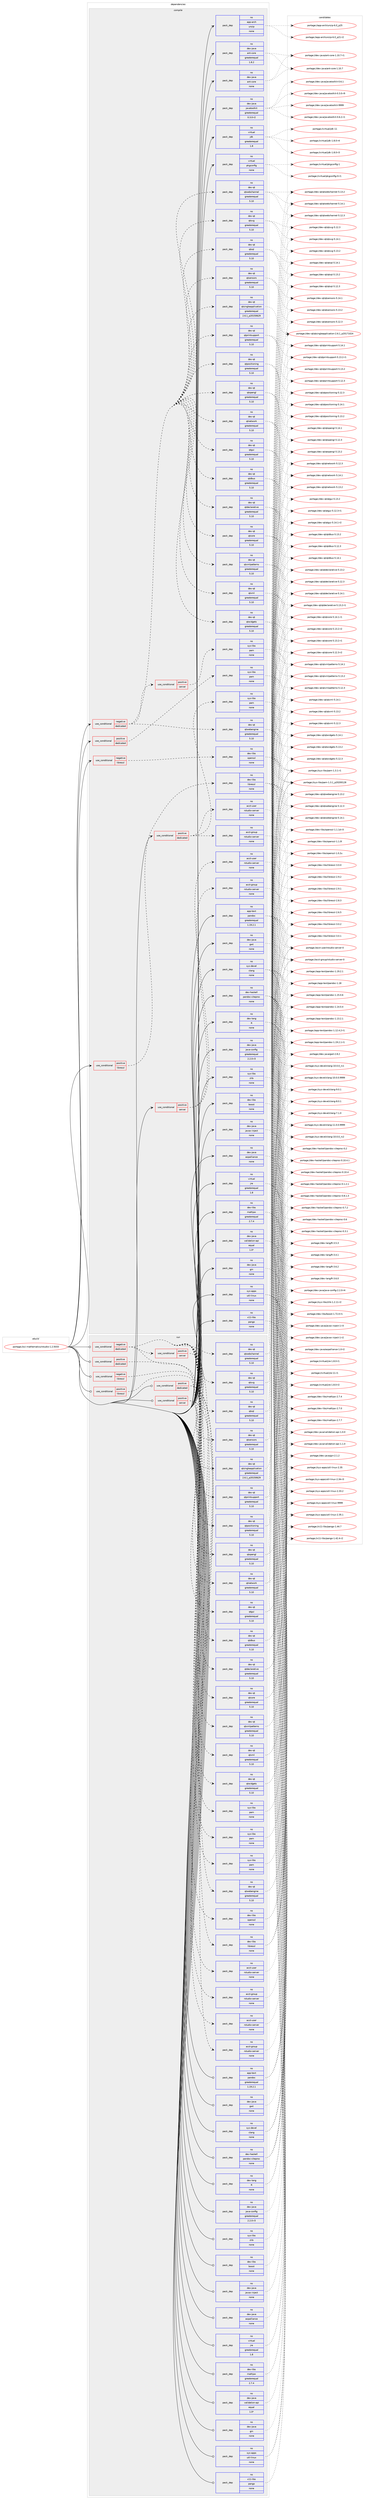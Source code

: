 digraph prolog {

# *************
# Graph options
# *************

newrank=true;
concentrate=true;
compound=true;
graph [rankdir=LR,fontname=Helvetica,fontsize=10,ranksep=1.5];#, ranksep=2.5, nodesep=0.2];
edge  [arrowhead=vee];
node  [fontname=Helvetica,fontsize=10];

# **********
# The ebuild
# **********

subgraph cluster_leftcol {
color=gray;
rank=same;
label=<<i>ebuild</i>>;
id [label="portage://sci-mathematics/rstudio-1.2.5033", color=red, width=4, href="../sci-mathematics/rstudio-1.2.5033.svg"];
}

# ****************
# The dependencies
# ****************

subgraph cluster_midcol {
color=gray;
label=<<i>dependencies</i>>;
subgraph cluster_compile {
fillcolor="#eeeeee";
style=filled;
label=<<i>compile</i>>;
subgraph cond10330 {
dependency49758 [label=<<TABLE BORDER="0" CELLBORDER="1" CELLSPACING="0" CELLPADDING="4"><TR><TD ROWSPAN="3" CELLPADDING="10">use_conditional</TD></TR><TR><TD>negative</TD></TR><TR><TD>dedicated</TD></TR></TABLE>>, shape=none, color=red];
subgraph pack38356 {
dependency49759 [label=<<TABLE BORDER="0" CELLBORDER="1" CELLSPACING="0" CELLPADDING="4" WIDTH="220"><TR><TD ROWSPAN="6" CELLPADDING="30">pack_dep</TD></TR><TR><TD WIDTH="110">no</TD></TR><TR><TD>dev-qt</TD></TR><TR><TD>qtcore</TD></TR><TR><TD>greaterequal</TD></TR><TR><TD>5.10</TD></TR></TABLE>>, shape=none, color=blue];
}
dependency49758:e -> dependency49759:w [weight=20,style="dashed",arrowhead="vee"];
subgraph pack38357 {
dependency49760 [label=<<TABLE BORDER="0" CELLBORDER="1" CELLSPACING="0" CELLPADDING="4" WIDTH="220"><TR><TD ROWSPAN="6" CELLPADDING="30">pack_dep</TD></TR><TR><TD WIDTH="110">no</TD></TR><TR><TD>dev-qt</TD></TR><TR><TD>qtdeclarative</TD></TR><TR><TD>greaterequal</TD></TR><TR><TD>5.10</TD></TR></TABLE>>, shape=none, color=blue];
}
dependency49758:e -> dependency49760:w [weight=20,style="dashed",arrowhead="vee"];
subgraph pack38358 {
dependency49761 [label=<<TABLE BORDER="0" CELLBORDER="1" CELLSPACING="0" CELLPADDING="4" WIDTH="220"><TR><TD ROWSPAN="6" CELLPADDING="30">pack_dep</TD></TR><TR><TD WIDTH="110">no</TD></TR><TR><TD>dev-qt</TD></TR><TR><TD>qtdbus</TD></TR><TR><TD>greaterequal</TD></TR><TR><TD>5.10</TD></TR></TABLE>>, shape=none, color=blue];
}
dependency49758:e -> dependency49761:w [weight=20,style="dashed",arrowhead="vee"];
subgraph pack38359 {
dependency49762 [label=<<TABLE BORDER="0" CELLBORDER="1" CELLSPACING="0" CELLPADDING="4" WIDTH="220"><TR><TD ROWSPAN="6" CELLPADDING="30">pack_dep</TD></TR><TR><TD WIDTH="110">no</TD></TR><TR><TD>dev-qt</TD></TR><TR><TD>qtgui</TD></TR><TR><TD>greaterequal</TD></TR><TR><TD>5.10</TD></TR></TABLE>>, shape=none, color=blue];
}
dependency49758:e -> dependency49762:w [weight=20,style="dashed",arrowhead="vee"];
subgraph pack38360 {
dependency49763 [label=<<TABLE BORDER="0" CELLBORDER="1" CELLSPACING="0" CELLPADDING="4" WIDTH="220"><TR><TD ROWSPAN="6" CELLPADDING="30">pack_dep</TD></TR><TR><TD WIDTH="110">no</TD></TR><TR><TD>dev-qt</TD></TR><TR><TD>qtnetwork</TD></TR><TR><TD>greaterequal</TD></TR><TR><TD>5.10</TD></TR></TABLE>>, shape=none, color=blue];
}
dependency49758:e -> dependency49763:w [weight=20,style="dashed",arrowhead="vee"];
subgraph pack38361 {
dependency49764 [label=<<TABLE BORDER="0" CELLBORDER="1" CELLSPACING="0" CELLPADDING="4" WIDTH="220"><TR><TD ROWSPAN="6" CELLPADDING="30">pack_dep</TD></TR><TR><TD WIDTH="110">no</TD></TR><TR><TD>dev-qt</TD></TR><TR><TD>qtopengl</TD></TR><TR><TD>greaterequal</TD></TR><TR><TD>5.10</TD></TR></TABLE>>, shape=none, color=blue];
}
dependency49758:e -> dependency49764:w [weight=20,style="dashed",arrowhead="vee"];
subgraph pack38362 {
dependency49765 [label=<<TABLE BORDER="0" CELLBORDER="1" CELLSPACING="0" CELLPADDING="4" WIDTH="220"><TR><TD ROWSPAN="6" CELLPADDING="30">pack_dep</TD></TR><TR><TD WIDTH="110">no</TD></TR><TR><TD>dev-qt</TD></TR><TR><TD>qtpositioning</TD></TR><TR><TD>greaterequal</TD></TR><TR><TD>5.10</TD></TR></TABLE>>, shape=none, color=blue];
}
dependency49758:e -> dependency49765:w [weight=20,style="dashed",arrowhead="vee"];
subgraph pack38363 {
dependency49766 [label=<<TABLE BORDER="0" CELLBORDER="1" CELLSPACING="0" CELLPADDING="4" WIDTH="220"><TR><TD ROWSPAN="6" CELLPADDING="30">pack_dep</TD></TR><TR><TD WIDTH="110">no</TD></TR><TR><TD>dev-qt</TD></TR><TR><TD>qtprintsupport</TD></TR><TR><TD>greaterequal</TD></TR><TR><TD>5.10</TD></TR></TABLE>>, shape=none, color=blue];
}
dependency49758:e -> dependency49766:w [weight=20,style="dashed",arrowhead="vee"];
subgraph pack38364 {
dependency49767 [label=<<TABLE BORDER="0" CELLBORDER="1" CELLSPACING="0" CELLPADDING="4" WIDTH="220"><TR><TD ROWSPAN="6" CELLPADDING="30">pack_dep</TD></TR><TR><TD WIDTH="110">no</TD></TR><TR><TD>dev-qt</TD></TR><TR><TD>qtsingleapplication</TD></TR><TR><TD>greaterequal</TD></TR><TR><TD>2.6.1_p20150629</TD></TR></TABLE>>, shape=none, color=blue];
}
dependency49758:e -> dependency49767:w [weight=20,style="dashed",arrowhead="vee"];
subgraph pack38365 {
dependency49768 [label=<<TABLE BORDER="0" CELLBORDER="1" CELLSPACING="0" CELLPADDING="4" WIDTH="220"><TR><TD ROWSPAN="6" CELLPADDING="30">pack_dep</TD></TR><TR><TD WIDTH="110">no</TD></TR><TR><TD>dev-qt</TD></TR><TR><TD>qtsensors</TD></TR><TR><TD>greaterequal</TD></TR><TR><TD>5.10</TD></TR></TABLE>>, shape=none, color=blue];
}
dependency49758:e -> dependency49768:w [weight=20,style="dashed",arrowhead="vee"];
subgraph pack38366 {
dependency49769 [label=<<TABLE BORDER="0" CELLBORDER="1" CELLSPACING="0" CELLPADDING="4" WIDTH="220"><TR><TD ROWSPAN="6" CELLPADDING="30">pack_dep</TD></TR><TR><TD WIDTH="110">no</TD></TR><TR><TD>dev-qt</TD></TR><TR><TD>qtsql</TD></TR><TR><TD>greaterequal</TD></TR><TR><TD>5.10</TD></TR></TABLE>>, shape=none, color=blue];
}
dependency49758:e -> dependency49769:w [weight=20,style="dashed",arrowhead="vee"];
subgraph pack38367 {
dependency49770 [label=<<TABLE BORDER="0" CELLBORDER="1" CELLSPACING="0" CELLPADDING="4" WIDTH="220"><TR><TD ROWSPAN="6" CELLPADDING="30">pack_dep</TD></TR><TR><TD WIDTH="110">no</TD></TR><TR><TD>dev-qt</TD></TR><TR><TD>qtsvg</TD></TR><TR><TD>greaterequal</TD></TR><TR><TD>5.10</TD></TR></TABLE>>, shape=none, color=blue];
}
dependency49758:e -> dependency49770:w [weight=20,style="dashed",arrowhead="vee"];
subgraph pack38368 {
dependency49771 [label=<<TABLE BORDER="0" CELLBORDER="1" CELLSPACING="0" CELLPADDING="4" WIDTH="220"><TR><TD ROWSPAN="6" CELLPADDING="30">pack_dep</TD></TR><TR><TD WIDTH="110">no</TD></TR><TR><TD>dev-qt</TD></TR><TR><TD>qtwebchannel</TD></TR><TR><TD>greaterequal</TD></TR><TR><TD>5.10</TD></TR></TABLE>>, shape=none, color=blue];
}
dependency49758:e -> dependency49771:w [weight=20,style="dashed",arrowhead="vee"];
subgraph pack38369 {
dependency49772 [label=<<TABLE BORDER="0" CELLBORDER="1" CELLSPACING="0" CELLPADDING="4" WIDTH="220"><TR><TD ROWSPAN="6" CELLPADDING="30">pack_dep</TD></TR><TR><TD WIDTH="110">no</TD></TR><TR><TD>dev-qt</TD></TR><TR><TD>qtwebengine</TD></TR><TR><TD>greaterequal</TD></TR><TR><TD>5.10</TD></TR></TABLE>>, shape=none, color=blue];
}
dependency49758:e -> dependency49772:w [weight=20,style="dashed",arrowhead="vee"];
subgraph pack38370 {
dependency49773 [label=<<TABLE BORDER="0" CELLBORDER="1" CELLSPACING="0" CELLPADDING="4" WIDTH="220"><TR><TD ROWSPAN="6" CELLPADDING="30">pack_dep</TD></TR><TR><TD WIDTH="110">no</TD></TR><TR><TD>dev-qt</TD></TR><TR><TD>qtwidgets</TD></TR><TR><TD>greaterequal</TD></TR><TR><TD>5.10</TD></TR></TABLE>>, shape=none, color=blue];
}
dependency49758:e -> dependency49773:w [weight=20,style="dashed",arrowhead="vee"];
subgraph pack38371 {
dependency49774 [label=<<TABLE BORDER="0" CELLBORDER="1" CELLSPACING="0" CELLPADDING="4" WIDTH="220"><TR><TD ROWSPAN="6" CELLPADDING="30">pack_dep</TD></TR><TR><TD WIDTH="110">no</TD></TR><TR><TD>dev-qt</TD></TR><TR><TD>qtxml</TD></TR><TR><TD>greaterequal</TD></TR><TR><TD>5.10</TD></TR></TABLE>>, shape=none, color=blue];
}
dependency49758:e -> dependency49774:w [weight=20,style="dashed",arrowhead="vee"];
subgraph pack38372 {
dependency49775 [label=<<TABLE BORDER="0" CELLBORDER="1" CELLSPACING="0" CELLPADDING="4" WIDTH="220"><TR><TD ROWSPAN="6" CELLPADDING="30">pack_dep</TD></TR><TR><TD WIDTH="110">no</TD></TR><TR><TD>dev-qt</TD></TR><TR><TD>qtxmlpatterns</TD></TR><TR><TD>greaterequal</TD></TR><TR><TD>5.10</TD></TR></TABLE>>, shape=none, color=blue];
}
dependency49758:e -> dependency49775:w [weight=20,style="dashed",arrowhead="vee"];
subgraph cond10331 {
dependency49776 [label=<<TABLE BORDER="0" CELLBORDER="1" CELLSPACING="0" CELLPADDING="4"><TR><TD ROWSPAN="3" CELLPADDING="10">use_conditional</TD></TR><TR><TD>positive</TD></TR><TR><TD>server</TD></TR></TABLE>>, shape=none, color=red];
subgraph pack38373 {
dependency49777 [label=<<TABLE BORDER="0" CELLBORDER="1" CELLSPACING="0" CELLPADDING="4" WIDTH="220"><TR><TD ROWSPAN="6" CELLPADDING="30">pack_dep</TD></TR><TR><TD WIDTH="110">no</TD></TR><TR><TD>sys-libs</TD></TR><TR><TD>pam</TD></TR><TR><TD>none</TD></TR><TR><TD></TD></TR></TABLE>>, shape=none, color=blue];
}
dependency49776:e -> dependency49777:w [weight=20,style="dashed",arrowhead="vee"];
}
dependency49758:e -> dependency49776:w [weight=20,style="dashed",arrowhead="vee"];
}
id:e -> dependency49758:w [weight=20,style="solid",arrowhead="vee"];
subgraph cond10332 {
dependency49778 [label=<<TABLE BORDER="0" CELLBORDER="1" CELLSPACING="0" CELLPADDING="4"><TR><TD ROWSPAN="3" CELLPADDING="10">use_conditional</TD></TR><TR><TD>negative</TD></TR><TR><TD>libressl</TD></TR></TABLE>>, shape=none, color=red];
subgraph pack38374 {
dependency49779 [label=<<TABLE BORDER="0" CELLBORDER="1" CELLSPACING="0" CELLPADDING="4" WIDTH="220"><TR><TD ROWSPAN="6" CELLPADDING="30">pack_dep</TD></TR><TR><TD WIDTH="110">no</TD></TR><TR><TD>dev-libs</TD></TR><TR><TD>openssl</TD></TR><TR><TD>none</TD></TR><TR><TD></TD></TR></TABLE>>, shape=none, color=blue];
}
dependency49778:e -> dependency49779:w [weight=20,style="dashed",arrowhead="vee"];
}
id:e -> dependency49778:w [weight=20,style="solid",arrowhead="vee"];
subgraph cond10333 {
dependency49780 [label=<<TABLE BORDER="0" CELLBORDER="1" CELLSPACING="0" CELLPADDING="4"><TR><TD ROWSPAN="3" CELLPADDING="10">use_conditional</TD></TR><TR><TD>positive</TD></TR><TR><TD>dedicated</TD></TR></TABLE>>, shape=none, color=red];
subgraph pack38375 {
dependency49781 [label=<<TABLE BORDER="0" CELLBORDER="1" CELLSPACING="0" CELLPADDING="4" WIDTH="220"><TR><TD ROWSPAN="6" CELLPADDING="30">pack_dep</TD></TR><TR><TD WIDTH="110">no</TD></TR><TR><TD>sys-libs</TD></TR><TR><TD>pam</TD></TR><TR><TD>none</TD></TR><TR><TD></TD></TR></TABLE>>, shape=none, color=blue];
}
dependency49780:e -> dependency49781:w [weight=20,style="dashed",arrowhead="vee"];
}
id:e -> dependency49780:w [weight=20,style="solid",arrowhead="vee"];
subgraph cond10334 {
dependency49782 [label=<<TABLE BORDER="0" CELLBORDER="1" CELLSPACING="0" CELLPADDING="4"><TR><TD ROWSPAN="3" CELLPADDING="10">use_conditional</TD></TR><TR><TD>positive</TD></TR><TR><TD>dedicated</TD></TR></TABLE>>, shape=none, color=red];
subgraph pack38376 {
dependency49783 [label=<<TABLE BORDER="0" CELLBORDER="1" CELLSPACING="0" CELLPADDING="4" WIDTH="220"><TR><TD ROWSPAN="6" CELLPADDING="30">pack_dep</TD></TR><TR><TD WIDTH="110">no</TD></TR><TR><TD>sys-libs</TD></TR><TR><TD>pam</TD></TR><TR><TD>none</TD></TR><TR><TD></TD></TR></TABLE>>, shape=none, color=blue];
}
dependency49782:e -> dependency49783:w [weight=20,style="dashed",arrowhead="vee"];
subgraph pack38377 {
dependency49784 [label=<<TABLE BORDER="0" CELLBORDER="1" CELLSPACING="0" CELLPADDING="4" WIDTH="220"><TR><TD ROWSPAN="6" CELLPADDING="30">pack_dep</TD></TR><TR><TD WIDTH="110">no</TD></TR><TR><TD>acct-user</TD></TR><TR><TD>rstudio-server</TD></TR><TR><TD>none</TD></TR><TR><TD></TD></TR></TABLE>>, shape=none, color=blue];
}
dependency49782:e -> dependency49784:w [weight=20,style="dashed",arrowhead="vee"];
subgraph pack38378 {
dependency49785 [label=<<TABLE BORDER="0" CELLBORDER="1" CELLSPACING="0" CELLPADDING="4" WIDTH="220"><TR><TD ROWSPAN="6" CELLPADDING="30">pack_dep</TD></TR><TR><TD WIDTH="110">no</TD></TR><TR><TD>acct-group</TD></TR><TR><TD>rstudio-server</TD></TR><TR><TD>none</TD></TR><TR><TD></TD></TR></TABLE>>, shape=none, color=blue];
}
dependency49782:e -> dependency49785:w [weight=20,style="dashed",arrowhead="vee"];
}
id:e -> dependency49782:w [weight=20,style="solid",arrowhead="vee"];
subgraph cond10335 {
dependency49786 [label=<<TABLE BORDER="0" CELLBORDER="1" CELLSPACING="0" CELLPADDING="4"><TR><TD ROWSPAN="3" CELLPADDING="10">use_conditional</TD></TR><TR><TD>positive</TD></TR><TR><TD>libressl</TD></TR></TABLE>>, shape=none, color=red];
subgraph pack38379 {
dependency49787 [label=<<TABLE BORDER="0" CELLBORDER="1" CELLSPACING="0" CELLPADDING="4" WIDTH="220"><TR><TD ROWSPAN="6" CELLPADDING="30">pack_dep</TD></TR><TR><TD WIDTH="110">no</TD></TR><TR><TD>dev-libs</TD></TR><TR><TD>libressl</TD></TR><TR><TD>none</TD></TR><TR><TD></TD></TR></TABLE>>, shape=none, color=blue];
}
dependency49786:e -> dependency49787:w [weight=20,style="dashed",arrowhead="vee"];
}
id:e -> dependency49786:w [weight=20,style="solid",arrowhead="vee"];
subgraph cond10336 {
dependency49788 [label=<<TABLE BORDER="0" CELLBORDER="1" CELLSPACING="0" CELLPADDING="4"><TR><TD ROWSPAN="3" CELLPADDING="10">use_conditional</TD></TR><TR><TD>positive</TD></TR><TR><TD>server</TD></TR></TABLE>>, shape=none, color=red];
subgraph pack38380 {
dependency49789 [label=<<TABLE BORDER="0" CELLBORDER="1" CELLSPACING="0" CELLPADDING="4" WIDTH="220"><TR><TD ROWSPAN="6" CELLPADDING="30">pack_dep</TD></TR><TR><TD WIDTH="110">no</TD></TR><TR><TD>acct-user</TD></TR><TR><TD>rstudio-server</TD></TR><TR><TD>none</TD></TR><TR><TD></TD></TR></TABLE>>, shape=none, color=blue];
}
dependency49788:e -> dependency49789:w [weight=20,style="dashed",arrowhead="vee"];
subgraph pack38381 {
dependency49790 [label=<<TABLE BORDER="0" CELLBORDER="1" CELLSPACING="0" CELLPADDING="4" WIDTH="220"><TR><TD ROWSPAN="6" CELLPADDING="30">pack_dep</TD></TR><TR><TD WIDTH="110">no</TD></TR><TR><TD>acct-group</TD></TR><TR><TD>rstudio-server</TD></TR><TR><TD>none</TD></TR><TR><TD></TD></TR></TABLE>>, shape=none, color=blue];
}
dependency49788:e -> dependency49790:w [weight=20,style="dashed",arrowhead="vee"];
}
id:e -> dependency49788:w [weight=20,style="solid",arrowhead="vee"];
subgraph pack38382 {
dependency49791 [label=<<TABLE BORDER="0" CELLBORDER="1" CELLSPACING="0" CELLPADDING="4" WIDTH="220"><TR><TD ROWSPAN="6" CELLPADDING="30">pack_dep</TD></TR><TR><TD WIDTH="110">no</TD></TR><TR><TD>app-arch</TD></TR><TR><TD>unzip</TD></TR><TR><TD>none</TD></TR><TR><TD></TD></TR></TABLE>>, shape=none, color=blue];
}
id:e -> dependency49791:w [weight=20,style="solid",arrowhead="vee"];
subgraph pack38383 {
dependency49792 [label=<<TABLE BORDER="0" CELLBORDER="1" CELLSPACING="0" CELLPADDING="4" WIDTH="220"><TR><TD ROWSPAN="6" CELLPADDING="30">pack_dep</TD></TR><TR><TD WIDTH="110">no</TD></TR><TR><TD>app-text</TD></TR><TR><TD>pandoc</TD></TR><TR><TD>greaterequal</TD></TR><TR><TD>1.19.2.1</TD></TR></TABLE>>, shape=none, color=blue];
}
id:e -> dependency49792:w [weight=20,style="solid",arrowhead="vee"];
subgraph pack38384 {
dependency49793 [label=<<TABLE BORDER="0" CELLBORDER="1" CELLSPACING="0" CELLPADDING="4" WIDTH="220"><TR><TD ROWSPAN="6" CELLPADDING="30">pack_dep</TD></TR><TR><TD WIDTH="110">no</TD></TR><TR><TD>dev-haskell</TD></TR><TR><TD>pandoc-citeproc</TD></TR><TR><TD>none</TD></TR><TR><TD></TD></TR></TABLE>>, shape=none, color=blue];
}
id:e -> dependency49793:w [weight=20,style="solid",arrowhead="vee"];
subgraph pack38385 {
dependency49794 [label=<<TABLE BORDER="0" CELLBORDER="1" CELLSPACING="0" CELLPADDING="4" WIDTH="220"><TR><TD ROWSPAN="6" CELLPADDING="30">pack_dep</TD></TR><TR><TD WIDTH="110">no</TD></TR><TR><TD>dev-java</TD></TR><TR><TD>ant-core</TD></TR><TR><TD>greaterequal</TD></TR><TR><TD>1.8.2</TD></TR></TABLE>>, shape=none, color=blue];
}
id:e -> dependency49794:w [weight=20,style="solid",arrowhead="vee"];
subgraph pack38386 {
dependency49795 [label=<<TABLE BORDER="0" CELLBORDER="1" CELLSPACING="0" CELLPADDING="4" WIDTH="220"><TR><TD ROWSPAN="6" CELLPADDING="30">pack_dep</TD></TR><TR><TD WIDTH="110">no</TD></TR><TR><TD>dev-java</TD></TR><TR><TD>ant-core</TD></TR><TR><TD>none</TD></TR><TR><TD></TD></TR></TABLE>>, shape=none, color=blue];
}
id:e -> dependency49795:w [weight=20,style="solid",arrowhead="vee"];
subgraph pack38387 {
dependency49796 [label=<<TABLE BORDER="0" CELLBORDER="1" CELLSPACING="0" CELLPADDING="4" WIDTH="220"><TR><TD ROWSPAN="6" CELLPADDING="30">pack_dep</TD></TR><TR><TD WIDTH="110">no</TD></TR><TR><TD>dev-java</TD></TR><TR><TD>aopalliance</TD></TR><TR><TD>none</TD></TR><TR><TD></TD></TR></TABLE>>, shape=none, color=blue];
}
id:e -> dependency49796:w [weight=20,style="solid",arrowhead="vee"];
subgraph pack38388 {
dependency49797 [label=<<TABLE BORDER="0" CELLBORDER="1" CELLSPACING="0" CELLPADDING="4" WIDTH="220"><TR><TD ROWSPAN="6" CELLPADDING="30">pack_dep</TD></TR><TR><TD WIDTH="110">no</TD></TR><TR><TD>dev-java</TD></TR><TR><TD>gin</TD></TR><TR><TD>none</TD></TR><TR><TD></TD></TR></TABLE>>, shape=none, color=blue];
}
id:e -> dependency49797:w [weight=20,style="solid",arrowhead="vee"];
subgraph pack38389 {
dependency49798 [label=<<TABLE BORDER="0" CELLBORDER="1" CELLSPACING="0" CELLPADDING="4" WIDTH="220"><TR><TD ROWSPAN="6" CELLPADDING="30">pack_dep</TD></TR><TR><TD WIDTH="110">no</TD></TR><TR><TD>dev-java</TD></TR><TR><TD>gwt</TD></TR><TR><TD>none</TD></TR><TR><TD></TD></TR></TABLE>>, shape=none, color=blue];
}
id:e -> dependency49798:w [weight=20,style="solid",arrowhead="vee"];
subgraph pack38390 {
dependency49799 [label=<<TABLE BORDER="0" CELLBORDER="1" CELLSPACING="0" CELLPADDING="4" WIDTH="220"><TR><TD ROWSPAN="6" CELLPADDING="30">pack_dep</TD></TR><TR><TD WIDTH="110">no</TD></TR><TR><TD>dev-java</TD></TR><TR><TD>java-config</TD></TR><TR><TD>greaterequal</TD></TR><TR><TD>2.2.0-r3</TD></TR></TABLE>>, shape=none, color=blue];
}
id:e -> dependency49799:w [weight=20,style="solid",arrowhead="vee"];
subgraph pack38391 {
dependency49800 [label=<<TABLE BORDER="0" CELLBORDER="1" CELLSPACING="0" CELLPADDING="4" WIDTH="220"><TR><TD ROWSPAN="6" CELLPADDING="30">pack_dep</TD></TR><TR><TD WIDTH="110">no</TD></TR><TR><TD>dev-java</TD></TR><TR><TD>javatoolkit</TD></TR><TR><TD>greaterequal</TD></TR><TR><TD>0.3.0-r2</TD></TR></TABLE>>, shape=none, color=blue];
}
id:e -> dependency49800:w [weight=20,style="solid",arrowhead="vee"];
subgraph pack38392 {
dependency49801 [label=<<TABLE BORDER="0" CELLBORDER="1" CELLSPACING="0" CELLPADDING="4" WIDTH="220"><TR><TD ROWSPAN="6" CELLPADDING="30">pack_dep</TD></TR><TR><TD WIDTH="110">no</TD></TR><TR><TD>dev-java</TD></TR><TR><TD>javax-inject</TD></TR><TR><TD>none</TD></TR><TR><TD></TD></TR></TABLE>>, shape=none, color=blue];
}
id:e -> dependency49801:w [weight=20,style="solid",arrowhead="vee"];
subgraph pack38393 {
dependency49802 [label=<<TABLE BORDER="0" CELLBORDER="1" CELLSPACING="0" CELLPADDING="4" WIDTH="220"><TR><TD ROWSPAN="6" CELLPADDING="30">pack_dep</TD></TR><TR><TD WIDTH="110">no</TD></TR><TR><TD>dev-java</TD></TR><TR><TD>validation-api</TD></TR><TR><TD>equal</TD></TR><TR><TD>1.0*</TD></TR></TABLE>>, shape=none, color=blue];
}
id:e -> dependency49802:w [weight=20,style="solid",arrowhead="vee"];
subgraph pack38394 {
dependency49803 [label=<<TABLE BORDER="0" CELLBORDER="1" CELLSPACING="0" CELLPADDING="4" WIDTH="220"><TR><TD ROWSPAN="6" CELLPADDING="30">pack_dep</TD></TR><TR><TD WIDTH="110">no</TD></TR><TR><TD>dev-lang</TD></TR><TR><TD>R</TD></TR><TR><TD>none</TD></TR><TR><TD></TD></TR></TABLE>>, shape=none, color=blue];
}
id:e -> dependency49803:w [weight=20,style="solid",arrowhead="vee"];
subgraph pack38395 {
dependency49804 [label=<<TABLE BORDER="0" CELLBORDER="1" CELLSPACING="0" CELLPADDING="4" WIDTH="220"><TR><TD ROWSPAN="6" CELLPADDING="30">pack_dep</TD></TR><TR><TD WIDTH="110">no</TD></TR><TR><TD>dev-libs</TD></TR><TR><TD>boost</TD></TR><TR><TD>none</TD></TR><TR><TD></TD></TR></TABLE>>, shape=none, color=blue];
}
id:e -> dependency49804:w [weight=20,style="solid",arrowhead="vee"];
subgraph pack38396 {
dependency49805 [label=<<TABLE BORDER="0" CELLBORDER="1" CELLSPACING="0" CELLPADDING="4" WIDTH="220"><TR><TD ROWSPAN="6" CELLPADDING="30">pack_dep</TD></TR><TR><TD WIDTH="110">no</TD></TR><TR><TD>dev-libs</TD></TR><TR><TD>mathjax</TD></TR><TR><TD>greaterequal</TD></TR><TR><TD>2.7.4</TD></TR></TABLE>>, shape=none, color=blue];
}
id:e -> dependency49805:w [weight=20,style="solid",arrowhead="vee"];
subgraph pack38397 {
dependency49806 [label=<<TABLE BORDER="0" CELLBORDER="1" CELLSPACING="0" CELLPADDING="4" WIDTH="220"><TR><TD ROWSPAN="6" CELLPADDING="30">pack_dep</TD></TR><TR><TD WIDTH="110">no</TD></TR><TR><TD>sys-apps</TD></TR><TR><TD>util-linux</TD></TR><TR><TD>none</TD></TR><TR><TD></TD></TR></TABLE>>, shape=none, color=blue];
}
id:e -> dependency49806:w [weight=20,style="solid",arrowhead="vee"];
subgraph pack38398 {
dependency49807 [label=<<TABLE BORDER="0" CELLBORDER="1" CELLSPACING="0" CELLPADDING="4" WIDTH="220"><TR><TD ROWSPAN="6" CELLPADDING="30">pack_dep</TD></TR><TR><TD WIDTH="110">no</TD></TR><TR><TD>sys-devel</TD></TR><TR><TD>clang</TD></TR><TR><TD>none</TD></TR><TR><TD></TD></TR></TABLE>>, shape=none, color=blue];
}
id:e -> dependency49807:w [weight=20,style="solid",arrowhead="vee"];
subgraph pack38399 {
dependency49808 [label=<<TABLE BORDER="0" CELLBORDER="1" CELLSPACING="0" CELLPADDING="4" WIDTH="220"><TR><TD ROWSPAN="6" CELLPADDING="30">pack_dep</TD></TR><TR><TD WIDTH="110">no</TD></TR><TR><TD>sys-libs</TD></TR><TR><TD>zlib</TD></TR><TR><TD>none</TD></TR><TR><TD></TD></TR></TABLE>>, shape=none, color=blue];
}
id:e -> dependency49808:w [weight=20,style="solid",arrowhead="vee"];
subgraph pack38400 {
dependency49809 [label=<<TABLE BORDER="0" CELLBORDER="1" CELLSPACING="0" CELLPADDING="4" WIDTH="220"><TR><TD ROWSPAN="6" CELLPADDING="30">pack_dep</TD></TR><TR><TD WIDTH="110">no</TD></TR><TR><TD>virtual</TD></TR><TR><TD>jdk</TD></TR><TR><TD>greaterequal</TD></TR><TR><TD>1.8</TD></TR></TABLE>>, shape=none, color=blue];
}
id:e -> dependency49809:w [weight=20,style="solid",arrowhead="vee"];
subgraph pack38401 {
dependency49810 [label=<<TABLE BORDER="0" CELLBORDER="1" CELLSPACING="0" CELLPADDING="4" WIDTH="220"><TR><TD ROWSPAN="6" CELLPADDING="30">pack_dep</TD></TR><TR><TD WIDTH="110">no</TD></TR><TR><TD>virtual</TD></TR><TR><TD>jre</TD></TR><TR><TD>greaterequal</TD></TR><TR><TD>1.8</TD></TR></TABLE>>, shape=none, color=blue];
}
id:e -> dependency49810:w [weight=20,style="solid",arrowhead="vee"];
subgraph pack38402 {
dependency49811 [label=<<TABLE BORDER="0" CELLBORDER="1" CELLSPACING="0" CELLPADDING="4" WIDTH="220"><TR><TD ROWSPAN="6" CELLPADDING="30">pack_dep</TD></TR><TR><TD WIDTH="110">no</TD></TR><TR><TD>virtual</TD></TR><TR><TD>pkgconfig</TD></TR><TR><TD>none</TD></TR><TR><TD></TD></TR></TABLE>>, shape=none, color=blue];
}
id:e -> dependency49811:w [weight=20,style="solid",arrowhead="vee"];
subgraph pack38403 {
dependency49812 [label=<<TABLE BORDER="0" CELLBORDER="1" CELLSPACING="0" CELLPADDING="4" WIDTH="220"><TR><TD ROWSPAN="6" CELLPADDING="30">pack_dep</TD></TR><TR><TD WIDTH="110">no</TD></TR><TR><TD>x11-libs</TD></TR><TR><TD>pango</TD></TR><TR><TD>none</TD></TR><TR><TD></TD></TR></TABLE>>, shape=none, color=blue];
}
id:e -> dependency49812:w [weight=20,style="solid",arrowhead="vee"];
}
subgraph cluster_compileandrun {
fillcolor="#eeeeee";
style=filled;
label=<<i>compile and run</i>>;
}
subgraph cluster_run {
fillcolor="#eeeeee";
style=filled;
label=<<i>run</i>>;
subgraph cond10337 {
dependency49813 [label=<<TABLE BORDER="0" CELLBORDER="1" CELLSPACING="0" CELLPADDING="4"><TR><TD ROWSPAN="3" CELLPADDING="10">use_conditional</TD></TR><TR><TD>negative</TD></TR><TR><TD>dedicated</TD></TR></TABLE>>, shape=none, color=red];
subgraph pack38404 {
dependency49814 [label=<<TABLE BORDER="0" CELLBORDER="1" CELLSPACING="0" CELLPADDING="4" WIDTH="220"><TR><TD ROWSPAN="6" CELLPADDING="30">pack_dep</TD></TR><TR><TD WIDTH="110">no</TD></TR><TR><TD>dev-qt</TD></TR><TR><TD>qtcore</TD></TR><TR><TD>greaterequal</TD></TR><TR><TD>5.10</TD></TR></TABLE>>, shape=none, color=blue];
}
dependency49813:e -> dependency49814:w [weight=20,style="dashed",arrowhead="vee"];
subgraph pack38405 {
dependency49815 [label=<<TABLE BORDER="0" CELLBORDER="1" CELLSPACING="0" CELLPADDING="4" WIDTH="220"><TR><TD ROWSPAN="6" CELLPADDING="30">pack_dep</TD></TR><TR><TD WIDTH="110">no</TD></TR><TR><TD>dev-qt</TD></TR><TR><TD>qtdeclarative</TD></TR><TR><TD>greaterequal</TD></TR><TR><TD>5.10</TD></TR></TABLE>>, shape=none, color=blue];
}
dependency49813:e -> dependency49815:w [weight=20,style="dashed",arrowhead="vee"];
subgraph pack38406 {
dependency49816 [label=<<TABLE BORDER="0" CELLBORDER="1" CELLSPACING="0" CELLPADDING="4" WIDTH="220"><TR><TD ROWSPAN="6" CELLPADDING="30">pack_dep</TD></TR><TR><TD WIDTH="110">no</TD></TR><TR><TD>dev-qt</TD></TR><TR><TD>qtdbus</TD></TR><TR><TD>greaterequal</TD></TR><TR><TD>5.10</TD></TR></TABLE>>, shape=none, color=blue];
}
dependency49813:e -> dependency49816:w [weight=20,style="dashed",arrowhead="vee"];
subgraph pack38407 {
dependency49817 [label=<<TABLE BORDER="0" CELLBORDER="1" CELLSPACING="0" CELLPADDING="4" WIDTH="220"><TR><TD ROWSPAN="6" CELLPADDING="30">pack_dep</TD></TR><TR><TD WIDTH="110">no</TD></TR><TR><TD>dev-qt</TD></TR><TR><TD>qtgui</TD></TR><TR><TD>greaterequal</TD></TR><TR><TD>5.10</TD></TR></TABLE>>, shape=none, color=blue];
}
dependency49813:e -> dependency49817:w [weight=20,style="dashed",arrowhead="vee"];
subgraph pack38408 {
dependency49818 [label=<<TABLE BORDER="0" CELLBORDER="1" CELLSPACING="0" CELLPADDING="4" WIDTH="220"><TR><TD ROWSPAN="6" CELLPADDING="30">pack_dep</TD></TR><TR><TD WIDTH="110">no</TD></TR><TR><TD>dev-qt</TD></TR><TR><TD>qtnetwork</TD></TR><TR><TD>greaterequal</TD></TR><TR><TD>5.10</TD></TR></TABLE>>, shape=none, color=blue];
}
dependency49813:e -> dependency49818:w [weight=20,style="dashed",arrowhead="vee"];
subgraph pack38409 {
dependency49819 [label=<<TABLE BORDER="0" CELLBORDER="1" CELLSPACING="0" CELLPADDING="4" WIDTH="220"><TR><TD ROWSPAN="6" CELLPADDING="30">pack_dep</TD></TR><TR><TD WIDTH="110">no</TD></TR><TR><TD>dev-qt</TD></TR><TR><TD>qtopengl</TD></TR><TR><TD>greaterequal</TD></TR><TR><TD>5.10</TD></TR></TABLE>>, shape=none, color=blue];
}
dependency49813:e -> dependency49819:w [weight=20,style="dashed",arrowhead="vee"];
subgraph pack38410 {
dependency49820 [label=<<TABLE BORDER="0" CELLBORDER="1" CELLSPACING="0" CELLPADDING="4" WIDTH="220"><TR><TD ROWSPAN="6" CELLPADDING="30">pack_dep</TD></TR><TR><TD WIDTH="110">no</TD></TR><TR><TD>dev-qt</TD></TR><TR><TD>qtpositioning</TD></TR><TR><TD>greaterequal</TD></TR><TR><TD>5.10</TD></TR></TABLE>>, shape=none, color=blue];
}
dependency49813:e -> dependency49820:w [weight=20,style="dashed",arrowhead="vee"];
subgraph pack38411 {
dependency49821 [label=<<TABLE BORDER="0" CELLBORDER="1" CELLSPACING="0" CELLPADDING="4" WIDTH="220"><TR><TD ROWSPAN="6" CELLPADDING="30">pack_dep</TD></TR><TR><TD WIDTH="110">no</TD></TR><TR><TD>dev-qt</TD></TR><TR><TD>qtprintsupport</TD></TR><TR><TD>greaterequal</TD></TR><TR><TD>5.10</TD></TR></TABLE>>, shape=none, color=blue];
}
dependency49813:e -> dependency49821:w [weight=20,style="dashed",arrowhead="vee"];
subgraph pack38412 {
dependency49822 [label=<<TABLE BORDER="0" CELLBORDER="1" CELLSPACING="0" CELLPADDING="4" WIDTH="220"><TR><TD ROWSPAN="6" CELLPADDING="30">pack_dep</TD></TR><TR><TD WIDTH="110">no</TD></TR><TR><TD>dev-qt</TD></TR><TR><TD>qtsingleapplication</TD></TR><TR><TD>greaterequal</TD></TR><TR><TD>2.6.1_p20150629</TD></TR></TABLE>>, shape=none, color=blue];
}
dependency49813:e -> dependency49822:w [weight=20,style="dashed",arrowhead="vee"];
subgraph pack38413 {
dependency49823 [label=<<TABLE BORDER="0" CELLBORDER="1" CELLSPACING="0" CELLPADDING="4" WIDTH="220"><TR><TD ROWSPAN="6" CELLPADDING="30">pack_dep</TD></TR><TR><TD WIDTH="110">no</TD></TR><TR><TD>dev-qt</TD></TR><TR><TD>qtsensors</TD></TR><TR><TD>greaterequal</TD></TR><TR><TD>5.10</TD></TR></TABLE>>, shape=none, color=blue];
}
dependency49813:e -> dependency49823:w [weight=20,style="dashed",arrowhead="vee"];
subgraph pack38414 {
dependency49824 [label=<<TABLE BORDER="0" CELLBORDER="1" CELLSPACING="0" CELLPADDING="4" WIDTH="220"><TR><TD ROWSPAN="6" CELLPADDING="30">pack_dep</TD></TR><TR><TD WIDTH="110">no</TD></TR><TR><TD>dev-qt</TD></TR><TR><TD>qtsql</TD></TR><TR><TD>greaterequal</TD></TR><TR><TD>5.10</TD></TR></TABLE>>, shape=none, color=blue];
}
dependency49813:e -> dependency49824:w [weight=20,style="dashed",arrowhead="vee"];
subgraph pack38415 {
dependency49825 [label=<<TABLE BORDER="0" CELLBORDER="1" CELLSPACING="0" CELLPADDING="4" WIDTH="220"><TR><TD ROWSPAN="6" CELLPADDING="30">pack_dep</TD></TR><TR><TD WIDTH="110">no</TD></TR><TR><TD>dev-qt</TD></TR><TR><TD>qtsvg</TD></TR><TR><TD>greaterequal</TD></TR><TR><TD>5.10</TD></TR></TABLE>>, shape=none, color=blue];
}
dependency49813:e -> dependency49825:w [weight=20,style="dashed",arrowhead="vee"];
subgraph pack38416 {
dependency49826 [label=<<TABLE BORDER="0" CELLBORDER="1" CELLSPACING="0" CELLPADDING="4" WIDTH="220"><TR><TD ROWSPAN="6" CELLPADDING="30">pack_dep</TD></TR><TR><TD WIDTH="110">no</TD></TR><TR><TD>dev-qt</TD></TR><TR><TD>qtwebchannel</TD></TR><TR><TD>greaterequal</TD></TR><TR><TD>5.10</TD></TR></TABLE>>, shape=none, color=blue];
}
dependency49813:e -> dependency49826:w [weight=20,style="dashed",arrowhead="vee"];
subgraph pack38417 {
dependency49827 [label=<<TABLE BORDER="0" CELLBORDER="1" CELLSPACING="0" CELLPADDING="4" WIDTH="220"><TR><TD ROWSPAN="6" CELLPADDING="30">pack_dep</TD></TR><TR><TD WIDTH="110">no</TD></TR><TR><TD>dev-qt</TD></TR><TR><TD>qtwebengine</TD></TR><TR><TD>greaterequal</TD></TR><TR><TD>5.10</TD></TR></TABLE>>, shape=none, color=blue];
}
dependency49813:e -> dependency49827:w [weight=20,style="dashed",arrowhead="vee"];
subgraph pack38418 {
dependency49828 [label=<<TABLE BORDER="0" CELLBORDER="1" CELLSPACING="0" CELLPADDING="4" WIDTH="220"><TR><TD ROWSPAN="6" CELLPADDING="30">pack_dep</TD></TR><TR><TD WIDTH="110">no</TD></TR><TR><TD>dev-qt</TD></TR><TR><TD>qtwidgets</TD></TR><TR><TD>greaterequal</TD></TR><TR><TD>5.10</TD></TR></TABLE>>, shape=none, color=blue];
}
dependency49813:e -> dependency49828:w [weight=20,style="dashed",arrowhead="vee"];
subgraph pack38419 {
dependency49829 [label=<<TABLE BORDER="0" CELLBORDER="1" CELLSPACING="0" CELLPADDING="4" WIDTH="220"><TR><TD ROWSPAN="6" CELLPADDING="30">pack_dep</TD></TR><TR><TD WIDTH="110">no</TD></TR><TR><TD>dev-qt</TD></TR><TR><TD>qtxml</TD></TR><TR><TD>greaterequal</TD></TR><TR><TD>5.10</TD></TR></TABLE>>, shape=none, color=blue];
}
dependency49813:e -> dependency49829:w [weight=20,style="dashed",arrowhead="vee"];
subgraph pack38420 {
dependency49830 [label=<<TABLE BORDER="0" CELLBORDER="1" CELLSPACING="0" CELLPADDING="4" WIDTH="220"><TR><TD ROWSPAN="6" CELLPADDING="30">pack_dep</TD></TR><TR><TD WIDTH="110">no</TD></TR><TR><TD>dev-qt</TD></TR><TR><TD>qtxmlpatterns</TD></TR><TR><TD>greaterequal</TD></TR><TR><TD>5.10</TD></TR></TABLE>>, shape=none, color=blue];
}
dependency49813:e -> dependency49830:w [weight=20,style="dashed",arrowhead="vee"];
subgraph cond10338 {
dependency49831 [label=<<TABLE BORDER="0" CELLBORDER="1" CELLSPACING="0" CELLPADDING="4"><TR><TD ROWSPAN="3" CELLPADDING="10">use_conditional</TD></TR><TR><TD>positive</TD></TR><TR><TD>server</TD></TR></TABLE>>, shape=none, color=red];
subgraph pack38421 {
dependency49832 [label=<<TABLE BORDER="0" CELLBORDER="1" CELLSPACING="0" CELLPADDING="4" WIDTH="220"><TR><TD ROWSPAN="6" CELLPADDING="30">pack_dep</TD></TR><TR><TD WIDTH="110">no</TD></TR><TR><TD>sys-libs</TD></TR><TR><TD>pam</TD></TR><TR><TD>none</TD></TR><TR><TD></TD></TR></TABLE>>, shape=none, color=blue];
}
dependency49831:e -> dependency49832:w [weight=20,style="dashed",arrowhead="vee"];
}
dependency49813:e -> dependency49831:w [weight=20,style="dashed",arrowhead="vee"];
}
id:e -> dependency49813:w [weight=20,style="solid",arrowhead="odot"];
subgraph cond10339 {
dependency49833 [label=<<TABLE BORDER="0" CELLBORDER="1" CELLSPACING="0" CELLPADDING="4"><TR><TD ROWSPAN="3" CELLPADDING="10">use_conditional</TD></TR><TR><TD>negative</TD></TR><TR><TD>libressl</TD></TR></TABLE>>, shape=none, color=red];
subgraph pack38422 {
dependency49834 [label=<<TABLE BORDER="0" CELLBORDER="1" CELLSPACING="0" CELLPADDING="4" WIDTH="220"><TR><TD ROWSPAN="6" CELLPADDING="30">pack_dep</TD></TR><TR><TD WIDTH="110">no</TD></TR><TR><TD>dev-libs</TD></TR><TR><TD>openssl</TD></TR><TR><TD>none</TD></TR><TR><TD></TD></TR></TABLE>>, shape=none, color=blue];
}
dependency49833:e -> dependency49834:w [weight=20,style="dashed",arrowhead="vee"];
}
id:e -> dependency49833:w [weight=20,style="solid",arrowhead="odot"];
subgraph cond10340 {
dependency49835 [label=<<TABLE BORDER="0" CELLBORDER="1" CELLSPACING="0" CELLPADDING="4"><TR><TD ROWSPAN="3" CELLPADDING="10">use_conditional</TD></TR><TR><TD>positive</TD></TR><TR><TD>dedicated</TD></TR></TABLE>>, shape=none, color=red];
subgraph pack38423 {
dependency49836 [label=<<TABLE BORDER="0" CELLBORDER="1" CELLSPACING="0" CELLPADDING="4" WIDTH="220"><TR><TD ROWSPAN="6" CELLPADDING="30">pack_dep</TD></TR><TR><TD WIDTH="110">no</TD></TR><TR><TD>sys-libs</TD></TR><TR><TD>pam</TD></TR><TR><TD>none</TD></TR><TR><TD></TD></TR></TABLE>>, shape=none, color=blue];
}
dependency49835:e -> dependency49836:w [weight=20,style="dashed",arrowhead="vee"];
}
id:e -> dependency49835:w [weight=20,style="solid",arrowhead="odot"];
subgraph cond10341 {
dependency49837 [label=<<TABLE BORDER="0" CELLBORDER="1" CELLSPACING="0" CELLPADDING="4"><TR><TD ROWSPAN="3" CELLPADDING="10">use_conditional</TD></TR><TR><TD>positive</TD></TR><TR><TD>dedicated</TD></TR></TABLE>>, shape=none, color=red];
subgraph pack38424 {
dependency49838 [label=<<TABLE BORDER="0" CELLBORDER="1" CELLSPACING="0" CELLPADDING="4" WIDTH="220"><TR><TD ROWSPAN="6" CELLPADDING="30">pack_dep</TD></TR><TR><TD WIDTH="110">no</TD></TR><TR><TD>sys-libs</TD></TR><TR><TD>pam</TD></TR><TR><TD>none</TD></TR><TR><TD></TD></TR></TABLE>>, shape=none, color=blue];
}
dependency49837:e -> dependency49838:w [weight=20,style="dashed",arrowhead="vee"];
subgraph pack38425 {
dependency49839 [label=<<TABLE BORDER="0" CELLBORDER="1" CELLSPACING="0" CELLPADDING="4" WIDTH="220"><TR><TD ROWSPAN="6" CELLPADDING="30">pack_dep</TD></TR><TR><TD WIDTH="110">no</TD></TR><TR><TD>acct-user</TD></TR><TR><TD>rstudio-server</TD></TR><TR><TD>none</TD></TR><TR><TD></TD></TR></TABLE>>, shape=none, color=blue];
}
dependency49837:e -> dependency49839:w [weight=20,style="dashed",arrowhead="vee"];
subgraph pack38426 {
dependency49840 [label=<<TABLE BORDER="0" CELLBORDER="1" CELLSPACING="0" CELLPADDING="4" WIDTH="220"><TR><TD ROWSPAN="6" CELLPADDING="30">pack_dep</TD></TR><TR><TD WIDTH="110">no</TD></TR><TR><TD>acct-group</TD></TR><TR><TD>rstudio-server</TD></TR><TR><TD>none</TD></TR><TR><TD></TD></TR></TABLE>>, shape=none, color=blue];
}
dependency49837:e -> dependency49840:w [weight=20,style="dashed",arrowhead="vee"];
}
id:e -> dependency49837:w [weight=20,style="solid",arrowhead="odot"];
subgraph cond10342 {
dependency49841 [label=<<TABLE BORDER="0" CELLBORDER="1" CELLSPACING="0" CELLPADDING="4"><TR><TD ROWSPAN="3" CELLPADDING="10">use_conditional</TD></TR><TR><TD>positive</TD></TR><TR><TD>libressl</TD></TR></TABLE>>, shape=none, color=red];
subgraph pack38427 {
dependency49842 [label=<<TABLE BORDER="0" CELLBORDER="1" CELLSPACING="0" CELLPADDING="4" WIDTH="220"><TR><TD ROWSPAN="6" CELLPADDING="30">pack_dep</TD></TR><TR><TD WIDTH="110">no</TD></TR><TR><TD>dev-libs</TD></TR><TR><TD>libressl</TD></TR><TR><TD>none</TD></TR><TR><TD></TD></TR></TABLE>>, shape=none, color=blue];
}
dependency49841:e -> dependency49842:w [weight=20,style="dashed",arrowhead="vee"];
}
id:e -> dependency49841:w [weight=20,style="solid",arrowhead="odot"];
subgraph cond10343 {
dependency49843 [label=<<TABLE BORDER="0" CELLBORDER="1" CELLSPACING="0" CELLPADDING="4"><TR><TD ROWSPAN="3" CELLPADDING="10">use_conditional</TD></TR><TR><TD>positive</TD></TR><TR><TD>server</TD></TR></TABLE>>, shape=none, color=red];
subgraph pack38428 {
dependency49844 [label=<<TABLE BORDER="0" CELLBORDER="1" CELLSPACING="0" CELLPADDING="4" WIDTH="220"><TR><TD ROWSPAN="6" CELLPADDING="30">pack_dep</TD></TR><TR><TD WIDTH="110">no</TD></TR><TR><TD>acct-user</TD></TR><TR><TD>rstudio-server</TD></TR><TR><TD>none</TD></TR><TR><TD></TD></TR></TABLE>>, shape=none, color=blue];
}
dependency49843:e -> dependency49844:w [weight=20,style="dashed",arrowhead="vee"];
subgraph pack38429 {
dependency49845 [label=<<TABLE BORDER="0" CELLBORDER="1" CELLSPACING="0" CELLPADDING="4" WIDTH="220"><TR><TD ROWSPAN="6" CELLPADDING="30">pack_dep</TD></TR><TR><TD WIDTH="110">no</TD></TR><TR><TD>acct-group</TD></TR><TR><TD>rstudio-server</TD></TR><TR><TD>none</TD></TR><TR><TD></TD></TR></TABLE>>, shape=none, color=blue];
}
dependency49843:e -> dependency49845:w [weight=20,style="dashed",arrowhead="vee"];
}
id:e -> dependency49843:w [weight=20,style="solid",arrowhead="odot"];
subgraph pack38430 {
dependency49846 [label=<<TABLE BORDER="0" CELLBORDER="1" CELLSPACING="0" CELLPADDING="4" WIDTH="220"><TR><TD ROWSPAN="6" CELLPADDING="30">pack_dep</TD></TR><TR><TD WIDTH="110">no</TD></TR><TR><TD>app-text</TD></TR><TR><TD>pandoc</TD></TR><TR><TD>greaterequal</TD></TR><TR><TD>1.19.2.1</TD></TR></TABLE>>, shape=none, color=blue];
}
id:e -> dependency49846:w [weight=20,style="solid",arrowhead="odot"];
subgraph pack38431 {
dependency49847 [label=<<TABLE BORDER="0" CELLBORDER="1" CELLSPACING="0" CELLPADDING="4" WIDTH="220"><TR><TD ROWSPAN="6" CELLPADDING="30">pack_dep</TD></TR><TR><TD WIDTH="110">no</TD></TR><TR><TD>dev-haskell</TD></TR><TR><TD>pandoc-citeproc</TD></TR><TR><TD>none</TD></TR><TR><TD></TD></TR></TABLE>>, shape=none, color=blue];
}
id:e -> dependency49847:w [weight=20,style="solid",arrowhead="odot"];
subgraph pack38432 {
dependency49848 [label=<<TABLE BORDER="0" CELLBORDER="1" CELLSPACING="0" CELLPADDING="4" WIDTH="220"><TR><TD ROWSPAN="6" CELLPADDING="30">pack_dep</TD></TR><TR><TD WIDTH="110">no</TD></TR><TR><TD>dev-java</TD></TR><TR><TD>aopalliance</TD></TR><TR><TD>none</TD></TR><TR><TD></TD></TR></TABLE>>, shape=none, color=blue];
}
id:e -> dependency49848:w [weight=20,style="solid",arrowhead="odot"];
subgraph pack38433 {
dependency49849 [label=<<TABLE BORDER="0" CELLBORDER="1" CELLSPACING="0" CELLPADDING="4" WIDTH="220"><TR><TD ROWSPAN="6" CELLPADDING="30">pack_dep</TD></TR><TR><TD WIDTH="110">no</TD></TR><TR><TD>dev-java</TD></TR><TR><TD>gin</TD></TR><TR><TD>none</TD></TR><TR><TD></TD></TR></TABLE>>, shape=none, color=blue];
}
id:e -> dependency49849:w [weight=20,style="solid",arrowhead="odot"];
subgraph pack38434 {
dependency49850 [label=<<TABLE BORDER="0" CELLBORDER="1" CELLSPACING="0" CELLPADDING="4" WIDTH="220"><TR><TD ROWSPAN="6" CELLPADDING="30">pack_dep</TD></TR><TR><TD WIDTH="110">no</TD></TR><TR><TD>dev-java</TD></TR><TR><TD>gwt</TD></TR><TR><TD>none</TD></TR><TR><TD></TD></TR></TABLE>>, shape=none, color=blue];
}
id:e -> dependency49850:w [weight=20,style="solid",arrowhead="odot"];
subgraph pack38435 {
dependency49851 [label=<<TABLE BORDER="0" CELLBORDER="1" CELLSPACING="0" CELLPADDING="4" WIDTH="220"><TR><TD ROWSPAN="6" CELLPADDING="30">pack_dep</TD></TR><TR><TD WIDTH="110">no</TD></TR><TR><TD>dev-java</TD></TR><TR><TD>java-config</TD></TR><TR><TD>greaterequal</TD></TR><TR><TD>2.2.0-r3</TD></TR></TABLE>>, shape=none, color=blue];
}
id:e -> dependency49851:w [weight=20,style="solid",arrowhead="odot"];
subgraph pack38436 {
dependency49852 [label=<<TABLE BORDER="0" CELLBORDER="1" CELLSPACING="0" CELLPADDING="4" WIDTH="220"><TR><TD ROWSPAN="6" CELLPADDING="30">pack_dep</TD></TR><TR><TD WIDTH="110">no</TD></TR><TR><TD>dev-java</TD></TR><TR><TD>javax-inject</TD></TR><TR><TD>none</TD></TR><TR><TD></TD></TR></TABLE>>, shape=none, color=blue];
}
id:e -> dependency49852:w [weight=20,style="solid",arrowhead="odot"];
subgraph pack38437 {
dependency49853 [label=<<TABLE BORDER="0" CELLBORDER="1" CELLSPACING="0" CELLPADDING="4" WIDTH="220"><TR><TD ROWSPAN="6" CELLPADDING="30">pack_dep</TD></TR><TR><TD WIDTH="110">no</TD></TR><TR><TD>dev-java</TD></TR><TR><TD>validation-api</TD></TR><TR><TD>equal</TD></TR><TR><TD>1.0*</TD></TR></TABLE>>, shape=none, color=blue];
}
id:e -> dependency49853:w [weight=20,style="solid",arrowhead="odot"];
subgraph pack38438 {
dependency49854 [label=<<TABLE BORDER="0" CELLBORDER="1" CELLSPACING="0" CELLPADDING="4" WIDTH="220"><TR><TD ROWSPAN="6" CELLPADDING="30">pack_dep</TD></TR><TR><TD WIDTH="110">no</TD></TR><TR><TD>dev-lang</TD></TR><TR><TD>R</TD></TR><TR><TD>none</TD></TR><TR><TD></TD></TR></TABLE>>, shape=none, color=blue];
}
id:e -> dependency49854:w [weight=20,style="solid",arrowhead="odot"];
subgraph pack38439 {
dependency49855 [label=<<TABLE BORDER="0" CELLBORDER="1" CELLSPACING="0" CELLPADDING="4" WIDTH="220"><TR><TD ROWSPAN="6" CELLPADDING="30">pack_dep</TD></TR><TR><TD WIDTH="110">no</TD></TR><TR><TD>dev-libs</TD></TR><TR><TD>boost</TD></TR><TR><TD>none</TD></TR><TR><TD></TD></TR></TABLE>>, shape=none, color=blue];
}
id:e -> dependency49855:w [weight=20,style="solid",arrowhead="odot"];
subgraph pack38440 {
dependency49856 [label=<<TABLE BORDER="0" CELLBORDER="1" CELLSPACING="0" CELLPADDING="4" WIDTH="220"><TR><TD ROWSPAN="6" CELLPADDING="30">pack_dep</TD></TR><TR><TD WIDTH="110">no</TD></TR><TR><TD>dev-libs</TD></TR><TR><TD>mathjax</TD></TR><TR><TD>greaterequal</TD></TR><TR><TD>2.7.4</TD></TR></TABLE>>, shape=none, color=blue];
}
id:e -> dependency49856:w [weight=20,style="solid",arrowhead="odot"];
subgraph pack38441 {
dependency49857 [label=<<TABLE BORDER="0" CELLBORDER="1" CELLSPACING="0" CELLPADDING="4" WIDTH="220"><TR><TD ROWSPAN="6" CELLPADDING="30">pack_dep</TD></TR><TR><TD WIDTH="110">no</TD></TR><TR><TD>sys-apps</TD></TR><TR><TD>util-linux</TD></TR><TR><TD>none</TD></TR><TR><TD></TD></TR></TABLE>>, shape=none, color=blue];
}
id:e -> dependency49857:w [weight=20,style="solid",arrowhead="odot"];
subgraph pack38442 {
dependency49858 [label=<<TABLE BORDER="0" CELLBORDER="1" CELLSPACING="0" CELLPADDING="4" WIDTH="220"><TR><TD ROWSPAN="6" CELLPADDING="30">pack_dep</TD></TR><TR><TD WIDTH="110">no</TD></TR><TR><TD>sys-devel</TD></TR><TR><TD>clang</TD></TR><TR><TD>none</TD></TR><TR><TD></TD></TR></TABLE>>, shape=none, color=blue];
}
id:e -> dependency49858:w [weight=20,style="solid",arrowhead="odot"];
subgraph pack38443 {
dependency49859 [label=<<TABLE BORDER="0" CELLBORDER="1" CELLSPACING="0" CELLPADDING="4" WIDTH="220"><TR><TD ROWSPAN="6" CELLPADDING="30">pack_dep</TD></TR><TR><TD WIDTH="110">no</TD></TR><TR><TD>sys-libs</TD></TR><TR><TD>zlib</TD></TR><TR><TD>none</TD></TR><TR><TD></TD></TR></TABLE>>, shape=none, color=blue];
}
id:e -> dependency49859:w [weight=20,style="solid",arrowhead="odot"];
subgraph pack38444 {
dependency49860 [label=<<TABLE BORDER="0" CELLBORDER="1" CELLSPACING="0" CELLPADDING="4" WIDTH="220"><TR><TD ROWSPAN="6" CELLPADDING="30">pack_dep</TD></TR><TR><TD WIDTH="110">no</TD></TR><TR><TD>virtual</TD></TR><TR><TD>jre</TD></TR><TR><TD>greaterequal</TD></TR><TR><TD>1.8</TD></TR></TABLE>>, shape=none, color=blue];
}
id:e -> dependency49860:w [weight=20,style="solid",arrowhead="odot"];
subgraph pack38445 {
dependency49861 [label=<<TABLE BORDER="0" CELLBORDER="1" CELLSPACING="0" CELLPADDING="4" WIDTH="220"><TR><TD ROWSPAN="6" CELLPADDING="30">pack_dep</TD></TR><TR><TD WIDTH="110">no</TD></TR><TR><TD>x11-libs</TD></TR><TR><TD>pango</TD></TR><TR><TD>none</TD></TR><TR><TD></TD></TR></TABLE>>, shape=none, color=blue];
}
id:e -> dependency49861:w [weight=20,style="solid",arrowhead="odot"];
}
}

# **************
# The candidates
# **************

subgraph cluster_choices {
rank=same;
color=gray;
label=<<i>candidates</i>>;

subgraph choice38356 {
color=black;
nodesep=1;
choice100101118451131164711311699111114101455346495246494511449 [label="portage://dev-qt/qtcore-5.14.1-r1", color=red, width=4,href="../dev-qt/qtcore-5.14.1-r1.svg"];
choice100101118451131164711311699111114101455346495146504511450 [label="portage://dev-qt/qtcore-5.13.2-r2", color=red, width=4,href="../dev-qt/qtcore-5.13.2-r2.svg"];
choice100101118451131164711311699111114101455346495146504511449 [label="portage://dev-qt/qtcore-5.13.2-r1", color=red, width=4,href="../dev-qt/qtcore-5.13.2-r1.svg"];
choice100101118451131164711311699111114101455346495046514511450 [label="portage://dev-qt/qtcore-5.12.3-r2", color=red, width=4,href="../dev-qt/qtcore-5.12.3-r2.svg"];
dependency49759:e -> choice100101118451131164711311699111114101455346495246494511449:w [style=dotted,weight="100"];
dependency49759:e -> choice100101118451131164711311699111114101455346495146504511450:w [style=dotted,weight="100"];
dependency49759:e -> choice100101118451131164711311699111114101455346495146504511449:w [style=dotted,weight="100"];
dependency49759:e -> choice100101118451131164711311699111114101455346495046514511450:w [style=dotted,weight="100"];
}
subgraph choice38357 {
color=black;
nodesep=1;
choice100101118451131164711311610010199108971149711610511810145534649524649 [label="portage://dev-qt/qtdeclarative-5.14.1", color=red, width=4,href="../dev-qt/qtdeclarative-5.14.1.svg"];
choice1001011184511311647113116100101991089711497116105118101455346495146504511449 [label="portage://dev-qt/qtdeclarative-5.13.2-r1", color=red, width=4,href="../dev-qt/qtdeclarative-5.13.2-r1.svg"];
choice100101118451131164711311610010199108971149711610511810145534649514650 [label="portage://dev-qt/qtdeclarative-5.13.2", color=red, width=4,href="../dev-qt/qtdeclarative-5.13.2.svg"];
choice100101118451131164711311610010199108971149711610511810145534649504651 [label="portage://dev-qt/qtdeclarative-5.12.3", color=red, width=4,href="../dev-qt/qtdeclarative-5.12.3.svg"];
dependency49760:e -> choice100101118451131164711311610010199108971149711610511810145534649524649:w [style=dotted,weight="100"];
dependency49760:e -> choice1001011184511311647113116100101991089711497116105118101455346495146504511449:w [style=dotted,weight="100"];
dependency49760:e -> choice100101118451131164711311610010199108971149711610511810145534649514650:w [style=dotted,weight="100"];
dependency49760:e -> choice100101118451131164711311610010199108971149711610511810145534649504651:w [style=dotted,weight="100"];
}
subgraph choice38358 {
color=black;
nodesep=1;
choice10010111845113116471131161009811711545534649524649 [label="portage://dev-qt/qtdbus-5.14.1", color=red, width=4,href="../dev-qt/qtdbus-5.14.1.svg"];
choice10010111845113116471131161009811711545534649514650 [label="portage://dev-qt/qtdbus-5.13.2", color=red, width=4,href="../dev-qt/qtdbus-5.13.2.svg"];
choice10010111845113116471131161009811711545534649504651 [label="portage://dev-qt/qtdbus-5.12.3", color=red, width=4,href="../dev-qt/qtdbus-5.12.3.svg"];
dependency49761:e -> choice10010111845113116471131161009811711545534649524649:w [style=dotted,weight="100"];
dependency49761:e -> choice10010111845113116471131161009811711545534649514650:w [style=dotted,weight="100"];
dependency49761:e -> choice10010111845113116471131161009811711545534649504651:w [style=dotted,weight="100"];
}
subgraph choice38359 {
color=black;
nodesep=1;
choice1001011184511311647113116103117105455346495246494511450 [label="portage://dev-qt/qtgui-5.14.1-r2", color=red, width=4,href="../dev-qt/qtgui-5.14.1-r2.svg"];
choice100101118451131164711311610311710545534649514650 [label="portage://dev-qt/qtgui-5.13.2", color=red, width=4,href="../dev-qt/qtgui-5.13.2.svg"];
choice1001011184511311647113116103117105455346495046514511449 [label="portage://dev-qt/qtgui-5.12.3-r1", color=red, width=4,href="../dev-qt/qtgui-5.12.3-r1.svg"];
dependency49762:e -> choice1001011184511311647113116103117105455346495246494511450:w [style=dotted,weight="100"];
dependency49762:e -> choice100101118451131164711311610311710545534649514650:w [style=dotted,weight="100"];
dependency49762:e -> choice1001011184511311647113116103117105455346495046514511449:w [style=dotted,weight="100"];
}
subgraph choice38360 {
color=black;
nodesep=1;
choice100101118451131164711311611010111611911111410745534649524649 [label="portage://dev-qt/qtnetwork-5.14.1", color=red, width=4,href="../dev-qt/qtnetwork-5.14.1.svg"];
choice100101118451131164711311611010111611911111410745534649514650 [label="portage://dev-qt/qtnetwork-5.13.2", color=red, width=4,href="../dev-qt/qtnetwork-5.13.2.svg"];
choice100101118451131164711311611010111611911111410745534649504651 [label="portage://dev-qt/qtnetwork-5.12.3", color=red, width=4,href="../dev-qt/qtnetwork-5.12.3.svg"];
dependency49763:e -> choice100101118451131164711311611010111611911111410745534649524649:w [style=dotted,weight="100"];
dependency49763:e -> choice100101118451131164711311611010111611911111410745534649514650:w [style=dotted,weight="100"];
dependency49763:e -> choice100101118451131164711311611010111611911111410745534649504651:w [style=dotted,weight="100"];
}
subgraph choice38361 {
color=black;
nodesep=1;
choice100101118451131164711311611111210111010310845534649524649 [label="portage://dev-qt/qtopengl-5.14.1", color=red, width=4,href="../dev-qt/qtopengl-5.14.1.svg"];
choice100101118451131164711311611111210111010310845534649514650 [label="portage://dev-qt/qtopengl-5.13.2", color=red, width=4,href="../dev-qt/qtopengl-5.13.2.svg"];
choice100101118451131164711311611111210111010310845534649504651 [label="portage://dev-qt/qtopengl-5.12.3", color=red, width=4,href="../dev-qt/qtopengl-5.12.3.svg"];
dependency49764:e -> choice100101118451131164711311611111210111010310845534649524649:w [style=dotted,weight="100"];
dependency49764:e -> choice100101118451131164711311611111210111010310845534649514650:w [style=dotted,weight="100"];
dependency49764:e -> choice100101118451131164711311611111210111010310845534649504651:w [style=dotted,weight="100"];
}
subgraph choice38362 {
color=black;
nodesep=1;
choice100101118451131164711311611211111510511610511111010511010345534649524649 [label="portage://dev-qt/qtpositioning-5.14.1", color=red, width=4,href="../dev-qt/qtpositioning-5.14.1.svg"];
choice100101118451131164711311611211111510511610511111010511010345534649514650 [label="portage://dev-qt/qtpositioning-5.13.2", color=red, width=4,href="../dev-qt/qtpositioning-5.13.2.svg"];
choice100101118451131164711311611211111510511610511111010511010345534649504651 [label="portage://dev-qt/qtpositioning-5.12.3", color=red, width=4,href="../dev-qt/qtpositioning-5.12.3.svg"];
dependency49765:e -> choice100101118451131164711311611211111510511610511111010511010345534649524649:w [style=dotted,weight="100"];
dependency49765:e -> choice100101118451131164711311611211111510511610511111010511010345534649514650:w [style=dotted,weight="100"];
dependency49765:e -> choice100101118451131164711311611211111510511610511111010511010345534649504651:w [style=dotted,weight="100"];
}
subgraph choice38363 {
color=black;
nodesep=1;
choice100101118451131164711311611211410511011611511711211211111411645534649524649 [label="portage://dev-qt/qtprintsupport-5.14.1", color=red, width=4,href="../dev-qt/qtprintsupport-5.14.1.svg"];
choice1001011184511311647113116112114105110116115117112112111114116455346495146504511449 [label="portage://dev-qt/qtprintsupport-5.13.2-r1", color=red, width=4,href="../dev-qt/qtprintsupport-5.13.2-r1.svg"];
choice100101118451131164711311611211410511011611511711211211111411645534649514650 [label="portage://dev-qt/qtprintsupport-5.13.2", color=red, width=4,href="../dev-qt/qtprintsupport-5.13.2.svg"];
choice100101118451131164711311611211410511011611511711211211111411645534649504651 [label="portage://dev-qt/qtprintsupport-5.12.3", color=red, width=4,href="../dev-qt/qtprintsupport-5.12.3.svg"];
dependency49766:e -> choice100101118451131164711311611211410511011611511711211211111411645534649524649:w [style=dotted,weight="100"];
dependency49766:e -> choice1001011184511311647113116112114105110116115117112112111114116455346495146504511449:w [style=dotted,weight="100"];
dependency49766:e -> choice100101118451131164711311611211410511011611511711211211111411645534649514650:w [style=dotted,weight="100"];
dependency49766:e -> choice100101118451131164711311611211410511011611511711211211111411645534649504651:w [style=dotted,weight="100"];
}
subgraph choice38364 {
color=black;
nodesep=1;
choice1001011184511311647113116115105110103108101971121121081059997116105111110455046544649951125048495549485052 [label="portage://dev-qt/qtsingleapplication-2.6.1_p20171024", color=red, width=4,href="../dev-qt/qtsingleapplication-2.6.1_p20171024.svg"];
dependency49767:e -> choice1001011184511311647113116115105110103108101971121121081059997116105111110455046544649951125048495549485052:w [style=dotted,weight="100"];
}
subgraph choice38365 {
color=black;
nodesep=1;
choice100101118451131164711311611510111011511111411545534649524649 [label="portage://dev-qt/qtsensors-5.14.1", color=red, width=4,href="../dev-qt/qtsensors-5.14.1.svg"];
choice100101118451131164711311611510111011511111411545534649514650 [label="portage://dev-qt/qtsensors-5.13.2", color=red, width=4,href="../dev-qt/qtsensors-5.13.2.svg"];
choice100101118451131164711311611510111011511111411545534649504651 [label="portage://dev-qt/qtsensors-5.12.3", color=red, width=4,href="../dev-qt/qtsensors-5.12.3.svg"];
dependency49768:e -> choice100101118451131164711311611510111011511111411545534649524649:w [style=dotted,weight="100"];
dependency49768:e -> choice100101118451131164711311611510111011511111411545534649514650:w [style=dotted,weight="100"];
dependency49768:e -> choice100101118451131164711311611510111011511111411545534649504651:w [style=dotted,weight="100"];
}
subgraph choice38366 {
color=black;
nodesep=1;
choice100101118451131164711311611511310845534649524649 [label="portage://dev-qt/qtsql-5.14.1", color=red, width=4,href="../dev-qt/qtsql-5.14.1.svg"];
choice100101118451131164711311611511310845534649514650 [label="portage://dev-qt/qtsql-5.13.2", color=red, width=4,href="../dev-qt/qtsql-5.13.2.svg"];
choice100101118451131164711311611511310845534649504651 [label="portage://dev-qt/qtsql-5.12.3", color=red, width=4,href="../dev-qt/qtsql-5.12.3.svg"];
dependency49769:e -> choice100101118451131164711311611511310845534649524649:w [style=dotted,weight="100"];
dependency49769:e -> choice100101118451131164711311611511310845534649514650:w [style=dotted,weight="100"];
dependency49769:e -> choice100101118451131164711311611511310845534649504651:w [style=dotted,weight="100"];
}
subgraph choice38367 {
color=black;
nodesep=1;
choice100101118451131164711311611511810345534649524649 [label="portage://dev-qt/qtsvg-5.14.1", color=red, width=4,href="../dev-qt/qtsvg-5.14.1.svg"];
choice100101118451131164711311611511810345534649514650 [label="portage://dev-qt/qtsvg-5.13.2", color=red, width=4,href="../dev-qt/qtsvg-5.13.2.svg"];
choice100101118451131164711311611511810345534649504651 [label="portage://dev-qt/qtsvg-5.12.3", color=red, width=4,href="../dev-qt/qtsvg-5.12.3.svg"];
dependency49770:e -> choice100101118451131164711311611511810345534649524649:w [style=dotted,weight="100"];
dependency49770:e -> choice100101118451131164711311611511810345534649514650:w [style=dotted,weight="100"];
dependency49770:e -> choice100101118451131164711311611511810345534649504651:w [style=dotted,weight="100"];
}
subgraph choice38368 {
color=black;
nodesep=1;
choice100101118451131164711311611910198991049711011010110845534649524649 [label="portage://dev-qt/qtwebchannel-5.14.1", color=red, width=4,href="../dev-qt/qtwebchannel-5.14.1.svg"];
choice100101118451131164711311611910198991049711011010110845534649514650 [label="portage://dev-qt/qtwebchannel-5.13.2", color=red, width=4,href="../dev-qt/qtwebchannel-5.13.2.svg"];
choice100101118451131164711311611910198991049711011010110845534649504651 [label="portage://dev-qt/qtwebchannel-5.12.3", color=red, width=4,href="../dev-qt/qtwebchannel-5.12.3.svg"];
dependency49771:e -> choice100101118451131164711311611910198991049711011010110845534649524649:w [style=dotted,weight="100"];
dependency49771:e -> choice100101118451131164711311611910198991049711011010110845534649514650:w [style=dotted,weight="100"];
dependency49771:e -> choice100101118451131164711311611910198991049711011010110845534649504651:w [style=dotted,weight="100"];
}
subgraph choice38369 {
color=black;
nodesep=1;
choice10010111845113116471131161191019810111010310511010145534649524649 [label="portage://dev-qt/qtwebengine-5.14.1", color=red, width=4,href="../dev-qt/qtwebengine-5.14.1.svg"];
choice10010111845113116471131161191019810111010310511010145534649514650 [label="portage://dev-qt/qtwebengine-5.13.2", color=red, width=4,href="../dev-qt/qtwebengine-5.13.2.svg"];
choice10010111845113116471131161191019810111010310511010145534649504651 [label="portage://dev-qt/qtwebengine-5.12.3", color=red, width=4,href="../dev-qt/qtwebengine-5.12.3.svg"];
dependency49772:e -> choice10010111845113116471131161191019810111010310511010145534649524649:w [style=dotted,weight="100"];
dependency49772:e -> choice10010111845113116471131161191019810111010310511010145534649514650:w [style=dotted,weight="100"];
dependency49772:e -> choice10010111845113116471131161191019810111010310511010145534649504651:w [style=dotted,weight="100"];
}
subgraph choice38370 {
color=black;
nodesep=1;
choice100101118451131164711311611910510010310111611545534649524649 [label="portage://dev-qt/qtwidgets-5.14.1", color=red, width=4,href="../dev-qt/qtwidgets-5.14.1.svg"];
choice100101118451131164711311611910510010310111611545534649514650 [label="portage://dev-qt/qtwidgets-5.13.2", color=red, width=4,href="../dev-qt/qtwidgets-5.13.2.svg"];
choice100101118451131164711311611910510010310111611545534649504651 [label="portage://dev-qt/qtwidgets-5.12.3", color=red, width=4,href="../dev-qt/qtwidgets-5.12.3.svg"];
dependency49773:e -> choice100101118451131164711311611910510010310111611545534649524649:w [style=dotted,weight="100"];
dependency49773:e -> choice100101118451131164711311611910510010310111611545534649514650:w [style=dotted,weight="100"];
dependency49773:e -> choice100101118451131164711311611910510010310111611545534649504651:w [style=dotted,weight="100"];
}
subgraph choice38371 {
color=black;
nodesep=1;
choice100101118451131164711311612010910845534649524649 [label="portage://dev-qt/qtxml-5.14.1", color=red, width=4,href="../dev-qt/qtxml-5.14.1.svg"];
choice100101118451131164711311612010910845534649514650 [label="portage://dev-qt/qtxml-5.13.2", color=red, width=4,href="../dev-qt/qtxml-5.13.2.svg"];
choice100101118451131164711311612010910845534649504651 [label="portage://dev-qt/qtxml-5.12.3", color=red, width=4,href="../dev-qt/qtxml-5.12.3.svg"];
dependency49774:e -> choice100101118451131164711311612010910845534649524649:w [style=dotted,weight="100"];
dependency49774:e -> choice100101118451131164711311612010910845534649514650:w [style=dotted,weight="100"];
dependency49774:e -> choice100101118451131164711311612010910845534649504651:w [style=dotted,weight="100"];
}
subgraph choice38372 {
color=black;
nodesep=1;
choice10010111845113116471131161201091081129711611610111411011545534649524649 [label="portage://dev-qt/qtxmlpatterns-5.14.1", color=red, width=4,href="../dev-qt/qtxmlpatterns-5.14.1.svg"];
choice10010111845113116471131161201091081129711611610111411011545534649514650 [label="portage://dev-qt/qtxmlpatterns-5.13.2", color=red, width=4,href="../dev-qt/qtxmlpatterns-5.13.2.svg"];
choice10010111845113116471131161201091081129711611610111411011545534649504651 [label="portage://dev-qt/qtxmlpatterns-5.12.3", color=red, width=4,href="../dev-qt/qtxmlpatterns-5.12.3.svg"];
dependency49775:e -> choice10010111845113116471131161201091081129711611610111411011545534649524649:w [style=dotted,weight="100"];
dependency49775:e -> choice10010111845113116471131161201091081129711611610111411011545534649514650:w [style=dotted,weight="100"];
dependency49775:e -> choice10010111845113116471131161201091081129711611610111411011545534649504651:w [style=dotted,weight="100"];
}
subgraph choice38373 {
color=black;
nodesep=1;
choice11512111545108105981154711297109454946514649951125048504848495056 [label="portage://sys-libs/pam-1.3.1_p20200128", color=red, width=4,href="../sys-libs/pam-1.3.1_p20200128.svg"];
choice115121115451081059811547112971094549465146494511449 [label="portage://sys-libs/pam-1.3.1-r1", color=red, width=4,href="../sys-libs/pam-1.3.1-r1.svg"];
dependency49777:e -> choice11512111545108105981154711297109454946514649951125048504848495056:w [style=dotted,weight="100"];
dependency49777:e -> choice115121115451081059811547112971094549465146494511449:w [style=dotted,weight="100"];
}
subgraph choice38374 {
color=black;
nodesep=1;
choice1001011184510810598115471111121011101151151084549464946491004511451 [label="portage://dev-libs/openssl-1.1.1d-r3", color=red, width=4,href="../dev-libs/openssl-1.1.1d-r3.svg"];
choice100101118451081059811547111112101110115115108454946494648108 [label="portage://dev-libs/openssl-1.1.0l", color=red, width=4,href="../dev-libs/openssl-1.1.0l.svg"];
choice100101118451081059811547111112101110115115108454946484650117 [label="portage://dev-libs/openssl-1.0.2u", color=red, width=4,href="../dev-libs/openssl-1.0.2u.svg"];
dependency49779:e -> choice1001011184510810598115471111121011101151151084549464946491004511451:w [style=dotted,weight="100"];
dependency49779:e -> choice100101118451081059811547111112101110115115108454946494648108:w [style=dotted,weight="100"];
dependency49779:e -> choice100101118451081059811547111112101110115115108454946484650117:w [style=dotted,weight="100"];
}
subgraph choice38375 {
color=black;
nodesep=1;
choice11512111545108105981154711297109454946514649951125048504848495056 [label="portage://sys-libs/pam-1.3.1_p20200128", color=red, width=4,href="../sys-libs/pam-1.3.1_p20200128.svg"];
choice115121115451081059811547112971094549465146494511449 [label="portage://sys-libs/pam-1.3.1-r1", color=red, width=4,href="../sys-libs/pam-1.3.1-r1.svg"];
dependency49781:e -> choice11512111545108105981154711297109454946514649951125048504848495056:w [style=dotted,weight="100"];
dependency49781:e -> choice115121115451081059811547112971094549465146494511449:w [style=dotted,weight="100"];
}
subgraph choice38376 {
color=black;
nodesep=1;
choice11512111545108105981154711297109454946514649951125048504848495056 [label="portage://sys-libs/pam-1.3.1_p20200128", color=red, width=4,href="../sys-libs/pam-1.3.1_p20200128.svg"];
choice115121115451081059811547112971094549465146494511449 [label="portage://sys-libs/pam-1.3.1-r1", color=red, width=4,href="../sys-libs/pam-1.3.1-r1.svg"];
dependency49783:e -> choice11512111545108105981154711297109454946514649951125048504848495056:w [style=dotted,weight="100"];
dependency49783:e -> choice115121115451081059811547112971094549465146494511449:w [style=dotted,weight="100"];
}
subgraph choice38377 {
color=black;
nodesep=1;
choice9799991164511711510111447114115116117100105111451151011141181011144548 [label="portage://acct-user/rstudio-server-0", color=red, width=4,href="../acct-user/rstudio-server-0.svg"];
dependency49784:e -> choice9799991164511711510111447114115116117100105111451151011141181011144548:w [style=dotted,weight="100"];
}
subgraph choice38378 {
color=black;
nodesep=1;
choice9799991164510311411111711247114115116117100105111451151011141181011144548 [label="portage://acct-group/rstudio-server-0", color=red, width=4,href="../acct-group/rstudio-server-0.svg"];
dependency49785:e -> choice9799991164510311411111711247114115116117100105111451151011141181011144548:w [style=dotted,weight="100"];
}
subgraph choice38379 {
color=black;
nodesep=1;
choice10010111845108105981154710810598114101115115108455146484650 [label="portage://dev-libs/libressl-3.0.2", color=red, width=4,href="../dev-libs/libressl-3.0.2.svg"];
choice10010111845108105981154710810598114101115115108455146484649 [label="portage://dev-libs/libressl-3.0.1", color=red, width=4,href="../dev-libs/libressl-3.0.1.svg"];
choice10010111845108105981154710810598114101115115108455146484648 [label="portage://dev-libs/libressl-3.0.0", color=red, width=4,href="../dev-libs/libressl-3.0.0.svg"];
choice10010111845108105981154710810598114101115115108455046574650 [label="portage://dev-libs/libressl-2.9.2", color=red, width=4,href="../dev-libs/libressl-2.9.2.svg"];
choice10010111845108105981154710810598114101115115108455046574649 [label="portage://dev-libs/libressl-2.9.1", color=red, width=4,href="../dev-libs/libressl-2.9.1.svg"];
choice10010111845108105981154710810598114101115115108455046564651 [label="portage://dev-libs/libressl-2.8.3", color=red, width=4,href="../dev-libs/libressl-2.8.3.svg"];
choice10010111845108105981154710810598114101115115108455046544653 [label="portage://dev-libs/libressl-2.6.5", color=red, width=4,href="../dev-libs/libressl-2.6.5.svg"];
dependency49787:e -> choice10010111845108105981154710810598114101115115108455146484650:w [style=dotted,weight="100"];
dependency49787:e -> choice10010111845108105981154710810598114101115115108455146484649:w [style=dotted,weight="100"];
dependency49787:e -> choice10010111845108105981154710810598114101115115108455146484648:w [style=dotted,weight="100"];
dependency49787:e -> choice10010111845108105981154710810598114101115115108455046574650:w [style=dotted,weight="100"];
dependency49787:e -> choice10010111845108105981154710810598114101115115108455046574649:w [style=dotted,weight="100"];
dependency49787:e -> choice10010111845108105981154710810598114101115115108455046564651:w [style=dotted,weight="100"];
dependency49787:e -> choice10010111845108105981154710810598114101115115108455046544653:w [style=dotted,weight="100"];
}
subgraph choice38380 {
color=black;
nodesep=1;
choice9799991164511711510111447114115116117100105111451151011141181011144548 [label="portage://acct-user/rstudio-server-0", color=red, width=4,href="../acct-user/rstudio-server-0.svg"];
dependency49789:e -> choice9799991164511711510111447114115116117100105111451151011141181011144548:w [style=dotted,weight="100"];
}
subgraph choice38381 {
color=black;
nodesep=1;
choice9799991164510311411111711247114115116117100105111451151011141181011144548 [label="portage://acct-group/rstudio-server-0", color=red, width=4,href="../acct-group/rstudio-server-0.svg"];
dependency49790:e -> choice9799991164510311411111711247114115116117100105111451151011141181011144548:w [style=dotted,weight="100"];
}
subgraph choice38382 {
color=black;
nodesep=1;
choice971121124597114991044711711012210511245544648951125053 [label="portage://app-arch/unzip-6.0_p25", color=red, width=4,href="../app-arch/unzip-6.0_p25.svg"];
choice9711211245971149910447117110122105112455446489511250494511450 [label="portage://app-arch/unzip-6.0_p21-r2", color=red, width=4,href="../app-arch/unzip-6.0_p21-r2.svg"];
dependency49791:e -> choice971121124597114991044711711012210511245544648951125053:w [style=dotted,weight="100"];
dependency49791:e -> choice9711211245971149910447117110122105112455446489511250494511450:w [style=dotted,weight="100"];
}
subgraph choice38383 {
color=black;
nodesep=1;
choice97112112451161011201164711297110100111994549464957465046494511449 [label="portage://app-text/pandoc-1.19.2.1-r1", color=red, width=4,href="../app-text/pandoc-1.19.2.1-r1.svg"];
choice9711211245116101120116471129711010011199454946495746504649 [label="portage://app-text/pandoc-1.19.2.1", color=red, width=4,href="../app-text/pandoc-1.19.2.1.svg"];
choice97112112451161011201164711297110100111994549464956 [label="portage://app-text/pandoc-1.18", color=red, width=4,href="../app-text/pandoc-1.18.svg"];
choice9711211245116101120116471129711010011199454946495346484654 [label="portage://app-text/pandoc-1.15.0.6", color=red, width=4,href="../app-text/pandoc-1.15.0.6.svg"];
choice9711211245116101120116471129711010011199454946495246484652 [label="portage://app-text/pandoc-1.14.0.4", color=red, width=4,href="../app-text/pandoc-1.14.0.4.svg"];
choice9711211245116101120116471129711010011199454946495146504649 [label="portage://app-text/pandoc-1.13.2.1", color=red, width=4,href="../app-text/pandoc-1.13.2.1.svg"];
choice97112112451161011201164711297110100111994549464950465246504511449 [label="portage://app-text/pandoc-1.12.4.2-r1", color=red, width=4,href="../app-text/pandoc-1.12.4.2-r1.svg"];
dependency49792:e -> choice97112112451161011201164711297110100111994549464957465046494511449:w [style=dotted,weight="100"];
dependency49792:e -> choice9711211245116101120116471129711010011199454946495746504649:w [style=dotted,weight="100"];
dependency49792:e -> choice97112112451161011201164711297110100111994549464956:w [style=dotted,weight="100"];
dependency49792:e -> choice9711211245116101120116471129711010011199454946495346484654:w [style=dotted,weight="100"];
dependency49792:e -> choice9711211245116101120116471129711010011199454946495246484652:w [style=dotted,weight="100"];
dependency49792:e -> choice9711211245116101120116471129711010011199454946495146504649:w [style=dotted,weight="100"];
dependency49792:e -> choice97112112451161011201164711297110100111994549464950465246504511449:w [style=dotted,weight="100"];
}
subgraph choice38384 {
color=black;
nodesep=1;
choice10010111845104971151071011081084711297110100111994599105116101112114111994548465646494651 [label="portage://dev-haskell/pandoc-citeproc-0.8.1.3", color=red, width=4,href="../dev-haskell/pandoc-citeproc-0.8.1.3.svg"];
choice1001011184510497115107101108108471129711010011199459910511610111211411199454846554650 [label="portage://dev-haskell/pandoc-citeproc-0.7.2", color=red, width=4,href="../dev-haskell/pandoc-citeproc-0.7.2.svg"];
choice100101118451049711510710110810847112971101001119945991051161011121141119945484654 [label="portage://dev-haskell/pandoc-citeproc-0.6", color=red, width=4,href="../dev-haskell/pandoc-citeproc-0.6.svg"];
choice1001011184510497115107101108108471129711010011199459910511610111211411199454846514649 [label="portage://dev-haskell/pandoc-citeproc-0.3.1", color=red, width=4,href="../dev-haskell/pandoc-citeproc-0.3.1.svg"];
choice100101118451049711510710110810847112971101001119945991051161011121141119945484650 [label="portage://dev-haskell/pandoc-citeproc-0.2", color=red, width=4,href="../dev-haskell/pandoc-citeproc-0.2.svg"];
choice1001011184510497115107101108108471129711010011199459910511610111211411199454846494846524649 [label="portage://dev-haskell/pandoc-citeproc-0.10.4.1", color=red, width=4,href="../dev-haskell/pandoc-citeproc-0.10.4.1.svg"];
choice100101118451049711510710110810847112971101001119945991051161011121141119945484649484652 [label="portage://dev-haskell/pandoc-citeproc-0.10.4", color=red, width=4,href="../dev-haskell/pandoc-citeproc-0.10.4.svg"];
choice10010111845104971151071011081084711297110100111994599105116101112114111994548464946504649 [label="portage://dev-haskell/pandoc-citeproc-0.1.2.1", color=red, width=4,href="../dev-haskell/pandoc-citeproc-0.1.2.1.svg"];
dependency49793:e -> choice10010111845104971151071011081084711297110100111994599105116101112114111994548465646494651:w [style=dotted,weight="100"];
dependency49793:e -> choice1001011184510497115107101108108471129711010011199459910511610111211411199454846554650:w [style=dotted,weight="100"];
dependency49793:e -> choice100101118451049711510710110810847112971101001119945991051161011121141119945484654:w [style=dotted,weight="100"];
dependency49793:e -> choice1001011184510497115107101108108471129711010011199459910511610111211411199454846514649:w [style=dotted,weight="100"];
dependency49793:e -> choice100101118451049711510710110810847112971101001119945991051161011121141119945484650:w [style=dotted,weight="100"];
dependency49793:e -> choice1001011184510497115107101108108471129711010011199459910511610111211411199454846494846524649:w [style=dotted,weight="100"];
dependency49793:e -> choice100101118451049711510710110810847112971101001119945991051161011121141119945484649484652:w [style=dotted,weight="100"];
dependency49793:e -> choice10010111845104971151071011081084711297110100111994599105116101112114111994548464946504649:w [style=dotted,weight="100"];
}
subgraph choice38385 {
color=black;
nodesep=1;
choice10010111845106971189747971101164599111114101454946494846554511449 [label="portage://dev-java/ant-core-1.10.7-r1", color=red, width=4,href="../dev-java/ant-core-1.10.7-r1.svg"];
choice1001011184510697118974797110116459911111410145494649484655 [label="portage://dev-java/ant-core-1.10.7", color=red, width=4,href="../dev-java/ant-core-1.10.7.svg"];
dependency49794:e -> choice10010111845106971189747971101164599111114101454946494846554511449:w [style=dotted,weight="100"];
dependency49794:e -> choice1001011184510697118974797110116459911111410145494649484655:w [style=dotted,weight="100"];
}
subgraph choice38386 {
color=black;
nodesep=1;
choice10010111845106971189747971101164599111114101454946494846554511449 [label="portage://dev-java/ant-core-1.10.7-r1", color=red, width=4,href="../dev-java/ant-core-1.10.7-r1.svg"];
choice1001011184510697118974797110116459911111410145494649484655 [label="portage://dev-java/ant-core-1.10.7", color=red, width=4,href="../dev-java/ant-core-1.10.7.svg"];
dependency49795:e -> choice10010111845106971189747971101164599111114101454946494846554511449:w [style=dotted,weight="100"];
dependency49795:e -> choice1001011184510697118974797110116459911111410145494649484655:w [style=dotted,weight="100"];
}
subgraph choice38387 {
color=black;
nodesep=1;
choice1001011184510697118974797111112971081081059711099101454946484511450 [label="portage://dev-java/aopalliance-1.0-r2", color=red, width=4,href="../dev-java/aopalliance-1.0-r2.svg"];
dependency49796:e -> choice1001011184510697118974797111112971081081059711099101454946484511450:w [style=dotted,weight="100"];
}
subgraph choice38388 {
color=black;
nodesep=1;
choice10010111845106971189747103105110455046494650 [label="portage://dev-java/gin-2.1.2", color=red, width=4,href="../dev-java/gin-2.1.2.svg"];
dependency49797:e -> choice10010111845106971189747103105110455046494650:w [style=dotted,weight="100"];
}
subgraph choice38389 {
color=black;
nodesep=1;
choice10010111845106971189747103119116455046564650 [label="portage://dev-java/gwt-2.8.2", color=red, width=4,href="../dev-java/gwt-2.8.2.svg"];
dependency49798:e -> choice10010111845106971189747103119116455046564650:w [style=dotted,weight="100"];
}
subgraph choice38390 {
color=black;
nodesep=1;
choice10010111845106971189747106971189745991111101021051034550465046484511452 [label="portage://dev-java/java-config-2.2.0-r4", color=red, width=4,href="../dev-java/java-config-2.2.0-r4.svg"];
dependency49799:e -> choice10010111845106971189747106971189745991111101021051034550465046484511452:w [style=dotted,weight="100"];
}
subgraph choice38391 {
color=black;
nodesep=1;
choice1001011184510697118974710697118971161111111081071051164557575757 [label="portage://dev-java/javatoolkit-9999", color=red, width=4,href="../dev-java/javatoolkit-9999.svg"];
choice1001011184510697118974710697118971161111111081071051164548465446504511449 [label="portage://dev-java/javatoolkit-0.6.2-r1", color=red, width=4,href="../dev-java/javatoolkit-0.6.2-r1.svg"];
choice100101118451069711897471069711897116111111108107105116454846544649 [label="portage://dev-java/javatoolkit-0.6.1", color=red, width=4,href="../dev-java/javatoolkit-0.6.1.svg"];
choice1001011184510697118974710697118971161111111081071051164548465146484511457 [label="portage://dev-java/javatoolkit-0.3.0-r9", color=red, width=4,href="../dev-java/javatoolkit-0.3.0-r9.svg"];
dependency49800:e -> choice1001011184510697118974710697118971161111111081071051164557575757:w [style=dotted,weight="100"];
dependency49800:e -> choice1001011184510697118974710697118971161111111081071051164548465446504511449:w [style=dotted,weight="100"];
dependency49800:e -> choice100101118451069711897471069711897116111111108107105116454846544649:w [style=dotted,weight="100"];
dependency49800:e -> choice1001011184510697118974710697118971161111111081071051164548465146484511457:w [style=dotted,weight="100"];
}
subgraph choice38392 {
color=black;
nodesep=1;
choice100101118451069711897471069711897120451051101061019911645494511451 [label="portage://dev-java/javax-inject-1-r3", color=red, width=4,href="../dev-java/javax-inject-1-r3.svg"];
choice100101118451069711897471069711897120451051101061019911645494511450 [label="portage://dev-java/javax-inject-1-r2", color=red, width=4,href="../dev-java/javax-inject-1-r2.svg"];
dependency49801:e -> choice100101118451069711897471069711897120451051101061019911645494511451:w [style=dotted,weight="100"];
dependency49801:e -> choice100101118451069711897471069711897120451051101061019911645494511450:w [style=dotted,weight="100"];
}
subgraph choice38393 {
color=black;
nodesep=1;
choice1001011184510697118974711897108105100971161051111104597112105454946494648 [label="portage://dev-java/validation-api-1.1.0", color=red, width=4,href="../dev-java/validation-api-1.1.0.svg"];
choice1001011184510697118974711897108105100971161051111104597112105454946484648 [label="portage://dev-java/validation-api-1.0.0", color=red, width=4,href="../dev-java/validation-api-1.0.0.svg"];
dependency49802:e -> choice1001011184510697118974711897108105100971161051111104597112105454946494648:w [style=dotted,weight="100"];
dependency49802:e -> choice1001011184510697118974711897108105100971161051111104597112105454946484648:w [style=dotted,weight="100"];
}
subgraph choice38394 {
color=black;
nodesep=1;
choice10010111845108971101034782455146544650 [label="portage://dev-lang/R-3.6.2", color=red, width=4,href="../dev-lang/R-3.6.2.svg"];
choice10010111845108971101034782455146544648 [label="portage://dev-lang/R-3.6.0", color=red, width=4,href="../dev-lang/R-3.6.0.svg"];
choice10010111845108971101034782455146534651 [label="portage://dev-lang/R-3.5.3", color=red, width=4,href="../dev-lang/R-3.5.3.svg"];
choice10010111845108971101034782455146524649 [label="portage://dev-lang/R-3.4.1", color=red, width=4,href="../dev-lang/R-3.4.1.svg"];
dependency49803:e -> choice10010111845108971101034782455146544650:w [style=dotted,weight="100"];
dependency49803:e -> choice10010111845108971101034782455146544648:w [style=dotted,weight="100"];
dependency49803:e -> choice10010111845108971101034782455146534651:w [style=dotted,weight="100"];
dependency49803:e -> choice10010111845108971101034782455146524649:w [style=dotted,weight="100"];
}
subgraph choice38395 {
color=black;
nodesep=1;
choice10010111845108105981154798111111115116454946555046484511449 [label="portage://dev-libs/boost-1.72.0-r1", color=red, width=4,href="../dev-libs/boost-1.72.0-r1.svg"];
dependency49804:e -> choice10010111845108105981154798111111115116454946555046484511449:w [style=dotted,weight="100"];
}
subgraph choice38396 {
color=black;
nodesep=1;
choice1001011184510810598115471099711610410697120455046554655 [label="portage://dev-libs/mathjax-2.7.7", color=red, width=4,href="../dev-libs/mathjax-2.7.7.svg"];
choice1001011184510810598115471099711610410697120455046554652 [label="portage://dev-libs/mathjax-2.7.4", color=red, width=4,href="../dev-libs/mathjax-2.7.4.svg"];
choice1001011184510810598115471099711610410697120455046554648 [label="portage://dev-libs/mathjax-2.7.0", color=red, width=4,href="../dev-libs/mathjax-2.7.0.svg"];
dependency49805:e -> choice1001011184510810598115471099711610410697120455046554655:w [style=dotted,weight="100"];
dependency49805:e -> choice1001011184510810598115471099711610410697120455046554652:w [style=dotted,weight="100"];
dependency49805:e -> choice1001011184510810598115471099711610410697120455046554648:w [style=dotted,weight="100"];
}
subgraph choice38397 {
color=black;
nodesep=1;
choice115121115459711211211547117116105108451081051101171204557575757 [label="portage://sys-apps/util-linux-9999", color=red, width=4,href="../sys-apps/util-linux-9999.svg"];
choice1151211154597112112115471171161051084510810511011712045504651534649 [label="portage://sys-apps/util-linux-2.35.1", color=red, width=4,href="../sys-apps/util-linux-2.35.1.svg"];
choice115121115459711211211547117116105108451081051101171204550465153 [label="portage://sys-apps/util-linux-2.35", color=red, width=4,href="../sys-apps/util-linux-2.35.svg"];
choice1151211154597112112115471171161051084510810511011712045504651524511451 [label="portage://sys-apps/util-linux-2.34-r3", color=red, width=4,href="../sys-apps/util-linux-2.34-r3.svg"];
choice1151211154597112112115471171161051084510810511011712045504651514650 [label="portage://sys-apps/util-linux-2.33.2", color=red, width=4,href="../sys-apps/util-linux-2.33.2.svg"];
dependency49806:e -> choice115121115459711211211547117116105108451081051101171204557575757:w [style=dotted,weight="100"];
dependency49806:e -> choice1151211154597112112115471171161051084510810511011712045504651534649:w [style=dotted,weight="100"];
dependency49806:e -> choice115121115459711211211547117116105108451081051101171204550465153:w [style=dotted,weight="100"];
dependency49806:e -> choice1151211154597112112115471171161051084510810511011712045504651524511451:w [style=dotted,weight="100"];
dependency49806:e -> choice1151211154597112112115471171161051084510810511011712045504651514650:w [style=dotted,weight="100"];
}
subgraph choice38398 {
color=black;
nodesep=1;
choice11512111545100101118101108479910897110103455746484649 [label="portage://sys-devel/clang-9.0.1", color=red, width=4,href="../sys-devel/clang-9.0.1.svg"];
choice11512111545100101118101108479910897110103455646484649 [label="portage://sys-devel/clang-8.0.1", color=red, width=4,href="../sys-devel/clang-8.0.1.svg"];
choice11512111545100101118101108479910897110103455546494648 [label="portage://sys-devel/clang-7.1.0", color=red, width=4,href="../sys-devel/clang-7.1.0.svg"];
choice11512111545100101118101108479910897110103454949464846484657575757 [label="portage://sys-devel/clang-11.0.0.9999", color=red, width=4,href="../sys-devel/clang-11.0.0.9999.svg"];
choice1151211154510010111810110847991089711010345494846484648951149950 [label="portage://sys-devel/clang-10.0.0_rc2", color=red, width=4,href="../sys-devel/clang-10.0.0_rc2.svg"];
choice1151211154510010111810110847991089711010345494846484648951149949 [label="portage://sys-devel/clang-10.0.0_rc1", color=red, width=4,href="../sys-devel/clang-10.0.0_rc1.svg"];
choice11512111545100101118101108479910897110103454948464846484657575757 [label="portage://sys-devel/clang-10.0.0.9999", color=red, width=4,href="../sys-devel/clang-10.0.0.9999.svg"];
dependency49807:e -> choice11512111545100101118101108479910897110103455746484649:w [style=dotted,weight="100"];
dependency49807:e -> choice11512111545100101118101108479910897110103455646484649:w [style=dotted,weight="100"];
dependency49807:e -> choice11512111545100101118101108479910897110103455546494648:w [style=dotted,weight="100"];
dependency49807:e -> choice11512111545100101118101108479910897110103454949464846484657575757:w [style=dotted,weight="100"];
dependency49807:e -> choice1151211154510010111810110847991089711010345494846484648951149950:w [style=dotted,weight="100"];
dependency49807:e -> choice1151211154510010111810110847991089711010345494846484648951149949:w [style=dotted,weight="100"];
dependency49807:e -> choice11512111545100101118101108479910897110103454948464846484657575757:w [style=dotted,weight="100"];
}
subgraph choice38399 {
color=black;
nodesep=1;
choice11512111545108105981154712210810598454946504649494511450 [label="portage://sys-libs/zlib-1.2.11-r2", color=red, width=4,href="../sys-libs/zlib-1.2.11-r2.svg"];
dependency49808:e -> choice11512111545108105981154712210810598454946504649494511450:w [style=dotted,weight="100"];
}
subgraph choice38400 {
color=black;
nodesep=1;
choice1181051141161179710847106100107454949 [label="portage://virtual/jdk-11", color=red, width=4,href="../virtual/jdk-11.svg"];
choice11810511411611797108471061001074549465646484511452 [label="portage://virtual/jdk-1.8.0-r4", color=red, width=4,href="../virtual/jdk-1.8.0-r4.svg"];
choice11810511411611797108471061001074549465646484511451 [label="portage://virtual/jdk-1.8.0-r3", color=red, width=4,href="../virtual/jdk-1.8.0-r3.svg"];
dependency49809:e -> choice1181051141161179710847106100107454949:w [style=dotted,weight="100"];
dependency49809:e -> choice11810511411611797108471061001074549465646484511452:w [style=dotted,weight="100"];
dependency49809:e -> choice11810511411611797108471061001074549465646484511451:w [style=dotted,weight="100"];
}
subgraph choice38401 {
color=black;
nodesep=1;
choice11810511411611797108471061141014549494511449 [label="portage://virtual/jre-11-r1", color=red, width=4,href="../virtual/jre-11-r1.svg"];
choice11810511411611797108471061141014549465646484511450 [label="portage://virtual/jre-1.8.0-r2", color=red, width=4,href="../virtual/jre-1.8.0-r2.svg"];
choice11810511411611797108471061141014549465646484511449 [label="portage://virtual/jre-1.8.0-r1", color=red, width=4,href="../virtual/jre-1.8.0-r1.svg"];
dependency49810:e -> choice11810511411611797108471061141014549494511449:w [style=dotted,weight="100"];
dependency49810:e -> choice11810511411611797108471061141014549465646484511450:w [style=dotted,weight="100"];
dependency49810:e -> choice11810511411611797108471061141014549465646484511449:w [style=dotted,weight="100"];
}
subgraph choice38402 {
color=black;
nodesep=1;
choice1181051141161179710847112107103991111101021051034549 [label="portage://virtual/pkgconfig-1", color=red, width=4,href="../virtual/pkgconfig-1.svg"];
choice11810511411611797108471121071039911111010210510345484511449 [label="portage://virtual/pkgconfig-0-r1", color=red, width=4,href="../virtual/pkgconfig-0-r1.svg"];
dependency49811:e -> choice1181051141161179710847112107103991111101021051034549:w [style=dotted,weight="100"];
dependency49811:e -> choice11810511411611797108471121071039911111010210510345484511449:w [style=dotted,weight="100"];
}
subgraph choice38403 {
color=black;
nodesep=1;
choice12049494510810598115471129711010311145494652524655 [label="portage://x11-libs/pango-1.44.7", color=red, width=4,href="../x11-libs/pango-1.44.7.svg"];
choice120494945108105981154711297110103111454946525046524511450 [label="portage://x11-libs/pango-1.42.4-r2", color=red, width=4,href="../x11-libs/pango-1.42.4-r2.svg"];
dependency49812:e -> choice12049494510810598115471129711010311145494652524655:w [style=dotted,weight="100"];
dependency49812:e -> choice120494945108105981154711297110103111454946525046524511450:w [style=dotted,weight="100"];
}
subgraph choice38404 {
color=black;
nodesep=1;
choice100101118451131164711311699111114101455346495246494511449 [label="portage://dev-qt/qtcore-5.14.1-r1", color=red, width=4,href="../dev-qt/qtcore-5.14.1-r1.svg"];
choice100101118451131164711311699111114101455346495146504511450 [label="portage://dev-qt/qtcore-5.13.2-r2", color=red, width=4,href="../dev-qt/qtcore-5.13.2-r2.svg"];
choice100101118451131164711311699111114101455346495146504511449 [label="portage://dev-qt/qtcore-5.13.2-r1", color=red, width=4,href="../dev-qt/qtcore-5.13.2-r1.svg"];
choice100101118451131164711311699111114101455346495046514511450 [label="portage://dev-qt/qtcore-5.12.3-r2", color=red, width=4,href="../dev-qt/qtcore-5.12.3-r2.svg"];
dependency49814:e -> choice100101118451131164711311699111114101455346495246494511449:w [style=dotted,weight="100"];
dependency49814:e -> choice100101118451131164711311699111114101455346495146504511450:w [style=dotted,weight="100"];
dependency49814:e -> choice100101118451131164711311699111114101455346495146504511449:w [style=dotted,weight="100"];
dependency49814:e -> choice100101118451131164711311699111114101455346495046514511450:w [style=dotted,weight="100"];
}
subgraph choice38405 {
color=black;
nodesep=1;
choice100101118451131164711311610010199108971149711610511810145534649524649 [label="portage://dev-qt/qtdeclarative-5.14.1", color=red, width=4,href="../dev-qt/qtdeclarative-5.14.1.svg"];
choice1001011184511311647113116100101991089711497116105118101455346495146504511449 [label="portage://dev-qt/qtdeclarative-5.13.2-r1", color=red, width=4,href="../dev-qt/qtdeclarative-5.13.2-r1.svg"];
choice100101118451131164711311610010199108971149711610511810145534649514650 [label="portage://dev-qt/qtdeclarative-5.13.2", color=red, width=4,href="../dev-qt/qtdeclarative-5.13.2.svg"];
choice100101118451131164711311610010199108971149711610511810145534649504651 [label="portage://dev-qt/qtdeclarative-5.12.3", color=red, width=4,href="../dev-qt/qtdeclarative-5.12.3.svg"];
dependency49815:e -> choice100101118451131164711311610010199108971149711610511810145534649524649:w [style=dotted,weight="100"];
dependency49815:e -> choice1001011184511311647113116100101991089711497116105118101455346495146504511449:w [style=dotted,weight="100"];
dependency49815:e -> choice100101118451131164711311610010199108971149711610511810145534649514650:w [style=dotted,weight="100"];
dependency49815:e -> choice100101118451131164711311610010199108971149711610511810145534649504651:w [style=dotted,weight="100"];
}
subgraph choice38406 {
color=black;
nodesep=1;
choice10010111845113116471131161009811711545534649524649 [label="portage://dev-qt/qtdbus-5.14.1", color=red, width=4,href="../dev-qt/qtdbus-5.14.1.svg"];
choice10010111845113116471131161009811711545534649514650 [label="portage://dev-qt/qtdbus-5.13.2", color=red, width=4,href="../dev-qt/qtdbus-5.13.2.svg"];
choice10010111845113116471131161009811711545534649504651 [label="portage://dev-qt/qtdbus-5.12.3", color=red, width=4,href="../dev-qt/qtdbus-5.12.3.svg"];
dependency49816:e -> choice10010111845113116471131161009811711545534649524649:w [style=dotted,weight="100"];
dependency49816:e -> choice10010111845113116471131161009811711545534649514650:w [style=dotted,weight="100"];
dependency49816:e -> choice10010111845113116471131161009811711545534649504651:w [style=dotted,weight="100"];
}
subgraph choice38407 {
color=black;
nodesep=1;
choice1001011184511311647113116103117105455346495246494511450 [label="portage://dev-qt/qtgui-5.14.1-r2", color=red, width=4,href="../dev-qt/qtgui-5.14.1-r2.svg"];
choice100101118451131164711311610311710545534649514650 [label="portage://dev-qt/qtgui-5.13.2", color=red, width=4,href="../dev-qt/qtgui-5.13.2.svg"];
choice1001011184511311647113116103117105455346495046514511449 [label="portage://dev-qt/qtgui-5.12.3-r1", color=red, width=4,href="../dev-qt/qtgui-5.12.3-r1.svg"];
dependency49817:e -> choice1001011184511311647113116103117105455346495246494511450:w [style=dotted,weight="100"];
dependency49817:e -> choice100101118451131164711311610311710545534649514650:w [style=dotted,weight="100"];
dependency49817:e -> choice1001011184511311647113116103117105455346495046514511449:w [style=dotted,weight="100"];
}
subgraph choice38408 {
color=black;
nodesep=1;
choice100101118451131164711311611010111611911111410745534649524649 [label="portage://dev-qt/qtnetwork-5.14.1", color=red, width=4,href="../dev-qt/qtnetwork-5.14.1.svg"];
choice100101118451131164711311611010111611911111410745534649514650 [label="portage://dev-qt/qtnetwork-5.13.2", color=red, width=4,href="../dev-qt/qtnetwork-5.13.2.svg"];
choice100101118451131164711311611010111611911111410745534649504651 [label="portage://dev-qt/qtnetwork-5.12.3", color=red, width=4,href="../dev-qt/qtnetwork-5.12.3.svg"];
dependency49818:e -> choice100101118451131164711311611010111611911111410745534649524649:w [style=dotted,weight="100"];
dependency49818:e -> choice100101118451131164711311611010111611911111410745534649514650:w [style=dotted,weight="100"];
dependency49818:e -> choice100101118451131164711311611010111611911111410745534649504651:w [style=dotted,weight="100"];
}
subgraph choice38409 {
color=black;
nodesep=1;
choice100101118451131164711311611111210111010310845534649524649 [label="portage://dev-qt/qtopengl-5.14.1", color=red, width=4,href="../dev-qt/qtopengl-5.14.1.svg"];
choice100101118451131164711311611111210111010310845534649514650 [label="portage://dev-qt/qtopengl-5.13.2", color=red, width=4,href="../dev-qt/qtopengl-5.13.2.svg"];
choice100101118451131164711311611111210111010310845534649504651 [label="portage://dev-qt/qtopengl-5.12.3", color=red, width=4,href="../dev-qt/qtopengl-5.12.3.svg"];
dependency49819:e -> choice100101118451131164711311611111210111010310845534649524649:w [style=dotted,weight="100"];
dependency49819:e -> choice100101118451131164711311611111210111010310845534649514650:w [style=dotted,weight="100"];
dependency49819:e -> choice100101118451131164711311611111210111010310845534649504651:w [style=dotted,weight="100"];
}
subgraph choice38410 {
color=black;
nodesep=1;
choice100101118451131164711311611211111510511610511111010511010345534649524649 [label="portage://dev-qt/qtpositioning-5.14.1", color=red, width=4,href="../dev-qt/qtpositioning-5.14.1.svg"];
choice100101118451131164711311611211111510511610511111010511010345534649514650 [label="portage://dev-qt/qtpositioning-5.13.2", color=red, width=4,href="../dev-qt/qtpositioning-5.13.2.svg"];
choice100101118451131164711311611211111510511610511111010511010345534649504651 [label="portage://dev-qt/qtpositioning-5.12.3", color=red, width=4,href="../dev-qt/qtpositioning-5.12.3.svg"];
dependency49820:e -> choice100101118451131164711311611211111510511610511111010511010345534649524649:w [style=dotted,weight="100"];
dependency49820:e -> choice100101118451131164711311611211111510511610511111010511010345534649514650:w [style=dotted,weight="100"];
dependency49820:e -> choice100101118451131164711311611211111510511610511111010511010345534649504651:w [style=dotted,weight="100"];
}
subgraph choice38411 {
color=black;
nodesep=1;
choice100101118451131164711311611211410511011611511711211211111411645534649524649 [label="portage://dev-qt/qtprintsupport-5.14.1", color=red, width=4,href="../dev-qt/qtprintsupport-5.14.1.svg"];
choice1001011184511311647113116112114105110116115117112112111114116455346495146504511449 [label="portage://dev-qt/qtprintsupport-5.13.2-r1", color=red, width=4,href="../dev-qt/qtprintsupport-5.13.2-r1.svg"];
choice100101118451131164711311611211410511011611511711211211111411645534649514650 [label="portage://dev-qt/qtprintsupport-5.13.2", color=red, width=4,href="../dev-qt/qtprintsupport-5.13.2.svg"];
choice100101118451131164711311611211410511011611511711211211111411645534649504651 [label="portage://dev-qt/qtprintsupport-5.12.3", color=red, width=4,href="../dev-qt/qtprintsupport-5.12.3.svg"];
dependency49821:e -> choice100101118451131164711311611211410511011611511711211211111411645534649524649:w [style=dotted,weight="100"];
dependency49821:e -> choice1001011184511311647113116112114105110116115117112112111114116455346495146504511449:w [style=dotted,weight="100"];
dependency49821:e -> choice100101118451131164711311611211410511011611511711211211111411645534649514650:w [style=dotted,weight="100"];
dependency49821:e -> choice100101118451131164711311611211410511011611511711211211111411645534649504651:w [style=dotted,weight="100"];
}
subgraph choice38412 {
color=black;
nodesep=1;
choice1001011184511311647113116115105110103108101971121121081059997116105111110455046544649951125048495549485052 [label="portage://dev-qt/qtsingleapplication-2.6.1_p20171024", color=red, width=4,href="../dev-qt/qtsingleapplication-2.6.1_p20171024.svg"];
dependency49822:e -> choice1001011184511311647113116115105110103108101971121121081059997116105111110455046544649951125048495549485052:w [style=dotted,weight="100"];
}
subgraph choice38413 {
color=black;
nodesep=1;
choice100101118451131164711311611510111011511111411545534649524649 [label="portage://dev-qt/qtsensors-5.14.1", color=red, width=4,href="../dev-qt/qtsensors-5.14.1.svg"];
choice100101118451131164711311611510111011511111411545534649514650 [label="portage://dev-qt/qtsensors-5.13.2", color=red, width=4,href="../dev-qt/qtsensors-5.13.2.svg"];
choice100101118451131164711311611510111011511111411545534649504651 [label="portage://dev-qt/qtsensors-5.12.3", color=red, width=4,href="../dev-qt/qtsensors-5.12.3.svg"];
dependency49823:e -> choice100101118451131164711311611510111011511111411545534649524649:w [style=dotted,weight="100"];
dependency49823:e -> choice100101118451131164711311611510111011511111411545534649514650:w [style=dotted,weight="100"];
dependency49823:e -> choice100101118451131164711311611510111011511111411545534649504651:w [style=dotted,weight="100"];
}
subgraph choice38414 {
color=black;
nodesep=1;
choice100101118451131164711311611511310845534649524649 [label="portage://dev-qt/qtsql-5.14.1", color=red, width=4,href="../dev-qt/qtsql-5.14.1.svg"];
choice100101118451131164711311611511310845534649514650 [label="portage://dev-qt/qtsql-5.13.2", color=red, width=4,href="../dev-qt/qtsql-5.13.2.svg"];
choice100101118451131164711311611511310845534649504651 [label="portage://dev-qt/qtsql-5.12.3", color=red, width=4,href="../dev-qt/qtsql-5.12.3.svg"];
dependency49824:e -> choice100101118451131164711311611511310845534649524649:w [style=dotted,weight="100"];
dependency49824:e -> choice100101118451131164711311611511310845534649514650:w [style=dotted,weight="100"];
dependency49824:e -> choice100101118451131164711311611511310845534649504651:w [style=dotted,weight="100"];
}
subgraph choice38415 {
color=black;
nodesep=1;
choice100101118451131164711311611511810345534649524649 [label="portage://dev-qt/qtsvg-5.14.1", color=red, width=4,href="../dev-qt/qtsvg-5.14.1.svg"];
choice100101118451131164711311611511810345534649514650 [label="portage://dev-qt/qtsvg-5.13.2", color=red, width=4,href="../dev-qt/qtsvg-5.13.2.svg"];
choice100101118451131164711311611511810345534649504651 [label="portage://dev-qt/qtsvg-5.12.3", color=red, width=4,href="../dev-qt/qtsvg-5.12.3.svg"];
dependency49825:e -> choice100101118451131164711311611511810345534649524649:w [style=dotted,weight="100"];
dependency49825:e -> choice100101118451131164711311611511810345534649514650:w [style=dotted,weight="100"];
dependency49825:e -> choice100101118451131164711311611511810345534649504651:w [style=dotted,weight="100"];
}
subgraph choice38416 {
color=black;
nodesep=1;
choice100101118451131164711311611910198991049711011010110845534649524649 [label="portage://dev-qt/qtwebchannel-5.14.1", color=red, width=4,href="../dev-qt/qtwebchannel-5.14.1.svg"];
choice100101118451131164711311611910198991049711011010110845534649514650 [label="portage://dev-qt/qtwebchannel-5.13.2", color=red, width=4,href="../dev-qt/qtwebchannel-5.13.2.svg"];
choice100101118451131164711311611910198991049711011010110845534649504651 [label="portage://dev-qt/qtwebchannel-5.12.3", color=red, width=4,href="../dev-qt/qtwebchannel-5.12.3.svg"];
dependency49826:e -> choice100101118451131164711311611910198991049711011010110845534649524649:w [style=dotted,weight="100"];
dependency49826:e -> choice100101118451131164711311611910198991049711011010110845534649514650:w [style=dotted,weight="100"];
dependency49826:e -> choice100101118451131164711311611910198991049711011010110845534649504651:w [style=dotted,weight="100"];
}
subgraph choice38417 {
color=black;
nodesep=1;
choice10010111845113116471131161191019810111010310511010145534649524649 [label="portage://dev-qt/qtwebengine-5.14.1", color=red, width=4,href="../dev-qt/qtwebengine-5.14.1.svg"];
choice10010111845113116471131161191019810111010310511010145534649514650 [label="portage://dev-qt/qtwebengine-5.13.2", color=red, width=4,href="../dev-qt/qtwebengine-5.13.2.svg"];
choice10010111845113116471131161191019810111010310511010145534649504651 [label="portage://dev-qt/qtwebengine-5.12.3", color=red, width=4,href="../dev-qt/qtwebengine-5.12.3.svg"];
dependency49827:e -> choice10010111845113116471131161191019810111010310511010145534649524649:w [style=dotted,weight="100"];
dependency49827:e -> choice10010111845113116471131161191019810111010310511010145534649514650:w [style=dotted,weight="100"];
dependency49827:e -> choice10010111845113116471131161191019810111010310511010145534649504651:w [style=dotted,weight="100"];
}
subgraph choice38418 {
color=black;
nodesep=1;
choice100101118451131164711311611910510010310111611545534649524649 [label="portage://dev-qt/qtwidgets-5.14.1", color=red, width=4,href="../dev-qt/qtwidgets-5.14.1.svg"];
choice100101118451131164711311611910510010310111611545534649514650 [label="portage://dev-qt/qtwidgets-5.13.2", color=red, width=4,href="../dev-qt/qtwidgets-5.13.2.svg"];
choice100101118451131164711311611910510010310111611545534649504651 [label="portage://dev-qt/qtwidgets-5.12.3", color=red, width=4,href="../dev-qt/qtwidgets-5.12.3.svg"];
dependency49828:e -> choice100101118451131164711311611910510010310111611545534649524649:w [style=dotted,weight="100"];
dependency49828:e -> choice100101118451131164711311611910510010310111611545534649514650:w [style=dotted,weight="100"];
dependency49828:e -> choice100101118451131164711311611910510010310111611545534649504651:w [style=dotted,weight="100"];
}
subgraph choice38419 {
color=black;
nodesep=1;
choice100101118451131164711311612010910845534649524649 [label="portage://dev-qt/qtxml-5.14.1", color=red, width=4,href="../dev-qt/qtxml-5.14.1.svg"];
choice100101118451131164711311612010910845534649514650 [label="portage://dev-qt/qtxml-5.13.2", color=red, width=4,href="../dev-qt/qtxml-5.13.2.svg"];
choice100101118451131164711311612010910845534649504651 [label="portage://dev-qt/qtxml-5.12.3", color=red, width=4,href="../dev-qt/qtxml-5.12.3.svg"];
dependency49829:e -> choice100101118451131164711311612010910845534649524649:w [style=dotted,weight="100"];
dependency49829:e -> choice100101118451131164711311612010910845534649514650:w [style=dotted,weight="100"];
dependency49829:e -> choice100101118451131164711311612010910845534649504651:w [style=dotted,weight="100"];
}
subgraph choice38420 {
color=black;
nodesep=1;
choice10010111845113116471131161201091081129711611610111411011545534649524649 [label="portage://dev-qt/qtxmlpatterns-5.14.1", color=red, width=4,href="../dev-qt/qtxmlpatterns-5.14.1.svg"];
choice10010111845113116471131161201091081129711611610111411011545534649514650 [label="portage://dev-qt/qtxmlpatterns-5.13.2", color=red, width=4,href="../dev-qt/qtxmlpatterns-5.13.2.svg"];
choice10010111845113116471131161201091081129711611610111411011545534649504651 [label="portage://dev-qt/qtxmlpatterns-5.12.3", color=red, width=4,href="../dev-qt/qtxmlpatterns-5.12.3.svg"];
dependency49830:e -> choice10010111845113116471131161201091081129711611610111411011545534649524649:w [style=dotted,weight="100"];
dependency49830:e -> choice10010111845113116471131161201091081129711611610111411011545534649514650:w [style=dotted,weight="100"];
dependency49830:e -> choice10010111845113116471131161201091081129711611610111411011545534649504651:w [style=dotted,weight="100"];
}
subgraph choice38421 {
color=black;
nodesep=1;
choice11512111545108105981154711297109454946514649951125048504848495056 [label="portage://sys-libs/pam-1.3.1_p20200128", color=red, width=4,href="../sys-libs/pam-1.3.1_p20200128.svg"];
choice115121115451081059811547112971094549465146494511449 [label="portage://sys-libs/pam-1.3.1-r1", color=red, width=4,href="../sys-libs/pam-1.3.1-r1.svg"];
dependency49832:e -> choice11512111545108105981154711297109454946514649951125048504848495056:w [style=dotted,weight="100"];
dependency49832:e -> choice115121115451081059811547112971094549465146494511449:w [style=dotted,weight="100"];
}
subgraph choice38422 {
color=black;
nodesep=1;
choice1001011184510810598115471111121011101151151084549464946491004511451 [label="portage://dev-libs/openssl-1.1.1d-r3", color=red, width=4,href="../dev-libs/openssl-1.1.1d-r3.svg"];
choice100101118451081059811547111112101110115115108454946494648108 [label="portage://dev-libs/openssl-1.1.0l", color=red, width=4,href="../dev-libs/openssl-1.1.0l.svg"];
choice100101118451081059811547111112101110115115108454946484650117 [label="portage://dev-libs/openssl-1.0.2u", color=red, width=4,href="../dev-libs/openssl-1.0.2u.svg"];
dependency49834:e -> choice1001011184510810598115471111121011101151151084549464946491004511451:w [style=dotted,weight="100"];
dependency49834:e -> choice100101118451081059811547111112101110115115108454946494648108:w [style=dotted,weight="100"];
dependency49834:e -> choice100101118451081059811547111112101110115115108454946484650117:w [style=dotted,weight="100"];
}
subgraph choice38423 {
color=black;
nodesep=1;
choice11512111545108105981154711297109454946514649951125048504848495056 [label="portage://sys-libs/pam-1.3.1_p20200128", color=red, width=4,href="../sys-libs/pam-1.3.1_p20200128.svg"];
choice115121115451081059811547112971094549465146494511449 [label="portage://sys-libs/pam-1.3.1-r1", color=red, width=4,href="../sys-libs/pam-1.3.1-r1.svg"];
dependency49836:e -> choice11512111545108105981154711297109454946514649951125048504848495056:w [style=dotted,weight="100"];
dependency49836:e -> choice115121115451081059811547112971094549465146494511449:w [style=dotted,weight="100"];
}
subgraph choice38424 {
color=black;
nodesep=1;
choice11512111545108105981154711297109454946514649951125048504848495056 [label="portage://sys-libs/pam-1.3.1_p20200128", color=red, width=4,href="../sys-libs/pam-1.3.1_p20200128.svg"];
choice115121115451081059811547112971094549465146494511449 [label="portage://sys-libs/pam-1.3.1-r1", color=red, width=4,href="../sys-libs/pam-1.3.1-r1.svg"];
dependency49838:e -> choice11512111545108105981154711297109454946514649951125048504848495056:w [style=dotted,weight="100"];
dependency49838:e -> choice115121115451081059811547112971094549465146494511449:w [style=dotted,weight="100"];
}
subgraph choice38425 {
color=black;
nodesep=1;
choice9799991164511711510111447114115116117100105111451151011141181011144548 [label="portage://acct-user/rstudio-server-0", color=red, width=4,href="../acct-user/rstudio-server-0.svg"];
dependency49839:e -> choice9799991164511711510111447114115116117100105111451151011141181011144548:w [style=dotted,weight="100"];
}
subgraph choice38426 {
color=black;
nodesep=1;
choice9799991164510311411111711247114115116117100105111451151011141181011144548 [label="portage://acct-group/rstudio-server-0", color=red, width=4,href="../acct-group/rstudio-server-0.svg"];
dependency49840:e -> choice9799991164510311411111711247114115116117100105111451151011141181011144548:w [style=dotted,weight="100"];
}
subgraph choice38427 {
color=black;
nodesep=1;
choice10010111845108105981154710810598114101115115108455146484650 [label="portage://dev-libs/libressl-3.0.2", color=red, width=4,href="../dev-libs/libressl-3.0.2.svg"];
choice10010111845108105981154710810598114101115115108455146484649 [label="portage://dev-libs/libressl-3.0.1", color=red, width=4,href="../dev-libs/libressl-3.0.1.svg"];
choice10010111845108105981154710810598114101115115108455146484648 [label="portage://dev-libs/libressl-3.0.0", color=red, width=4,href="../dev-libs/libressl-3.0.0.svg"];
choice10010111845108105981154710810598114101115115108455046574650 [label="portage://dev-libs/libressl-2.9.2", color=red, width=4,href="../dev-libs/libressl-2.9.2.svg"];
choice10010111845108105981154710810598114101115115108455046574649 [label="portage://dev-libs/libressl-2.9.1", color=red, width=4,href="../dev-libs/libressl-2.9.1.svg"];
choice10010111845108105981154710810598114101115115108455046564651 [label="portage://dev-libs/libressl-2.8.3", color=red, width=4,href="../dev-libs/libressl-2.8.3.svg"];
choice10010111845108105981154710810598114101115115108455046544653 [label="portage://dev-libs/libressl-2.6.5", color=red, width=4,href="../dev-libs/libressl-2.6.5.svg"];
dependency49842:e -> choice10010111845108105981154710810598114101115115108455146484650:w [style=dotted,weight="100"];
dependency49842:e -> choice10010111845108105981154710810598114101115115108455146484649:w [style=dotted,weight="100"];
dependency49842:e -> choice10010111845108105981154710810598114101115115108455146484648:w [style=dotted,weight="100"];
dependency49842:e -> choice10010111845108105981154710810598114101115115108455046574650:w [style=dotted,weight="100"];
dependency49842:e -> choice10010111845108105981154710810598114101115115108455046574649:w [style=dotted,weight="100"];
dependency49842:e -> choice10010111845108105981154710810598114101115115108455046564651:w [style=dotted,weight="100"];
dependency49842:e -> choice10010111845108105981154710810598114101115115108455046544653:w [style=dotted,weight="100"];
}
subgraph choice38428 {
color=black;
nodesep=1;
choice9799991164511711510111447114115116117100105111451151011141181011144548 [label="portage://acct-user/rstudio-server-0", color=red, width=4,href="../acct-user/rstudio-server-0.svg"];
dependency49844:e -> choice9799991164511711510111447114115116117100105111451151011141181011144548:w [style=dotted,weight="100"];
}
subgraph choice38429 {
color=black;
nodesep=1;
choice9799991164510311411111711247114115116117100105111451151011141181011144548 [label="portage://acct-group/rstudio-server-0", color=red, width=4,href="../acct-group/rstudio-server-0.svg"];
dependency49845:e -> choice9799991164510311411111711247114115116117100105111451151011141181011144548:w [style=dotted,weight="100"];
}
subgraph choice38430 {
color=black;
nodesep=1;
choice97112112451161011201164711297110100111994549464957465046494511449 [label="portage://app-text/pandoc-1.19.2.1-r1", color=red, width=4,href="../app-text/pandoc-1.19.2.1-r1.svg"];
choice9711211245116101120116471129711010011199454946495746504649 [label="portage://app-text/pandoc-1.19.2.1", color=red, width=4,href="../app-text/pandoc-1.19.2.1.svg"];
choice97112112451161011201164711297110100111994549464956 [label="portage://app-text/pandoc-1.18", color=red, width=4,href="../app-text/pandoc-1.18.svg"];
choice9711211245116101120116471129711010011199454946495346484654 [label="portage://app-text/pandoc-1.15.0.6", color=red, width=4,href="../app-text/pandoc-1.15.0.6.svg"];
choice9711211245116101120116471129711010011199454946495246484652 [label="portage://app-text/pandoc-1.14.0.4", color=red, width=4,href="../app-text/pandoc-1.14.0.4.svg"];
choice9711211245116101120116471129711010011199454946495146504649 [label="portage://app-text/pandoc-1.13.2.1", color=red, width=4,href="../app-text/pandoc-1.13.2.1.svg"];
choice97112112451161011201164711297110100111994549464950465246504511449 [label="portage://app-text/pandoc-1.12.4.2-r1", color=red, width=4,href="../app-text/pandoc-1.12.4.2-r1.svg"];
dependency49846:e -> choice97112112451161011201164711297110100111994549464957465046494511449:w [style=dotted,weight="100"];
dependency49846:e -> choice9711211245116101120116471129711010011199454946495746504649:w [style=dotted,weight="100"];
dependency49846:e -> choice97112112451161011201164711297110100111994549464956:w [style=dotted,weight="100"];
dependency49846:e -> choice9711211245116101120116471129711010011199454946495346484654:w [style=dotted,weight="100"];
dependency49846:e -> choice9711211245116101120116471129711010011199454946495246484652:w [style=dotted,weight="100"];
dependency49846:e -> choice9711211245116101120116471129711010011199454946495146504649:w [style=dotted,weight="100"];
dependency49846:e -> choice97112112451161011201164711297110100111994549464950465246504511449:w [style=dotted,weight="100"];
}
subgraph choice38431 {
color=black;
nodesep=1;
choice10010111845104971151071011081084711297110100111994599105116101112114111994548465646494651 [label="portage://dev-haskell/pandoc-citeproc-0.8.1.3", color=red, width=4,href="../dev-haskell/pandoc-citeproc-0.8.1.3.svg"];
choice1001011184510497115107101108108471129711010011199459910511610111211411199454846554650 [label="portage://dev-haskell/pandoc-citeproc-0.7.2", color=red, width=4,href="../dev-haskell/pandoc-citeproc-0.7.2.svg"];
choice100101118451049711510710110810847112971101001119945991051161011121141119945484654 [label="portage://dev-haskell/pandoc-citeproc-0.6", color=red, width=4,href="../dev-haskell/pandoc-citeproc-0.6.svg"];
choice1001011184510497115107101108108471129711010011199459910511610111211411199454846514649 [label="portage://dev-haskell/pandoc-citeproc-0.3.1", color=red, width=4,href="../dev-haskell/pandoc-citeproc-0.3.1.svg"];
choice100101118451049711510710110810847112971101001119945991051161011121141119945484650 [label="portage://dev-haskell/pandoc-citeproc-0.2", color=red, width=4,href="../dev-haskell/pandoc-citeproc-0.2.svg"];
choice1001011184510497115107101108108471129711010011199459910511610111211411199454846494846524649 [label="portage://dev-haskell/pandoc-citeproc-0.10.4.1", color=red, width=4,href="../dev-haskell/pandoc-citeproc-0.10.4.1.svg"];
choice100101118451049711510710110810847112971101001119945991051161011121141119945484649484652 [label="portage://dev-haskell/pandoc-citeproc-0.10.4", color=red, width=4,href="../dev-haskell/pandoc-citeproc-0.10.4.svg"];
choice10010111845104971151071011081084711297110100111994599105116101112114111994548464946504649 [label="portage://dev-haskell/pandoc-citeproc-0.1.2.1", color=red, width=4,href="../dev-haskell/pandoc-citeproc-0.1.2.1.svg"];
dependency49847:e -> choice10010111845104971151071011081084711297110100111994599105116101112114111994548465646494651:w [style=dotted,weight="100"];
dependency49847:e -> choice1001011184510497115107101108108471129711010011199459910511610111211411199454846554650:w [style=dotted,weight="100"];
dependency49847:e -> choice100101118451049711510710110810847112971101001119945991051161011121141119945484654:w [style=dotted,weight="100"];
dependency49847:e -> choice1001011184510497115107101108108471129711010011199459910511610111211411199454846514649:w [style=dotted,weight="100"];
dependency49847:e -> choice100101118451049711510710110810847112971101001119945991051161011121141119945484650:w [style=dotted,weight="100"];
dependency49847:e -> choice1001011184510497115107101108108471129711010011199459910511610111211411199454846494846524649:w [style=dotted,weight="100"];
dependency49847:e -> choice100101118451049711510710110810847112971101001119945991051161011121141119945484649484652:w [style=dotted,weight="100"];
dependency49847:e -> choice10010111845104971151071011081084711297110100111994599105116101112114111994548464946504649:w [style=dotted,weight="100"];
}
subgraph choice38432 {
color=black;
nodesep=1;
choice1001011184510697118974797111112971081081059711099101454946484511450 [label="portage://dev-java/aopalliance-1.0-r2", color=red, width=4,href="../dev-java/aopalliance-1.0-r2.svg"];
dependency49848:e -> choice1001011184510697118974797111112971081081059711099101454946484511450:w [style=dotted,weight="100"];
}
subgraph choice38433 {
color=black;
nodesep=1;
choice10010111845106971189747103105110455046494650 [label="portage://dev-java/gin-2.1.2", color=red, width=4,href="../dev-java/gin-2.1.2.svg"];
dependency49849:e -> choice10010111845106971189747103105110455046494650:w [style=dotted,weight="100"];
}
subgraph choice38434 {
color=black;
nodesep=1;
choice10010111845106971189747103119116455046564650 [label="portage://dev-java/gwt-2.8.2", color=red, width=4,href="../dev-java/gwt-2.8.2.svg"];
dependency49850:e -> choice10010111845106971189747103119116455046564650:w [style=dotted,weight="100"];
}
subgraph choice38435 {
color=black;
nodesep=1;
choice10010111845106971189747106971189745991111101021051034550465046484511452 [label="portage://dev-java/java-config-2.2.0-r4", color=red, width=4,href="../dev-java/java-config-2.2.0-r4.svg"];
dependency49851:e -> choice10010111845106971189747106971189745991111101021051034550465046484511452:w [style=dotted,weight="100"];
}
subgraph choice38436 {
color=black;
nodesep=1;
choice100101118451069711897471069711897120451051101061019911645494511451 [label="portage://dev-java/javax-inject-1-r3", color=red, width=4,href="../dev-java/javax-inject-1-r3.svg"];
choice100101118451069711897471069711897120451051101061019911645494511450 [label="portage://dev-java/javax-inject-1-r2", color=red, width=4,href="../dev-java/javax-inject-1-r2.svg"];
dependency49852:e -> choice100101118451069711897471069711897120451051101061019911645494511451:w [style=dotted,weight="100"];
dependency49852:e -> choice100101118451069711897471069711897120451051101061019911645494511450:w [style=dotted,weight="100"];
}
subgraph choice38437 {
color=black;
nodesep=1;
choice1001011184510697118974711897108105100971161051111104597112105454946494648 [label="portage://dev-java/validation-api-1.1.0", color=red, width=4,href="../dev-java/validation-api-1.1.0.svg"];
choice1001011184510697118974711897108105100971161051111104597112105454946484648 [label="portage://dev-java/validation-api-1.0.0", color=red, width=4,href="../dev-java/validation-api-1.0.0.svg"];
dependency49853:e -> choice1001011184510697118974711897108105100971161051111104597112105454946494648:w [style=dotted,weight="100"];
dependency49853:e -> choice1001011184510697118974711897108105100971161051111104597112105454946484648:w [style=dotted,weight="100"];
}
subgraph choice38438 {
color=black;
nodesep=1;
choice10010111845108971101034782455146544650 [label="portage://dev-lang/R-3.6.2", color=red, width=4,href="../dev-lang/R-3.6.2.svg"];
choice10010111845108971101034782455146544648 [label="portage://dev-lang/R-3.6.0", color=red, width=4,href="../dev-lang/R-3.6.0.svg"];
choice10010111845108971101034782455146534651 [label="portage://dev-lang/R-3.5.3", color=red, width=4,href="../dev-lang/R-3.5.3.svg"];
choice10010111845108971101034782455146524649 [label="portage://dev-lang/R-3.4.1", color=red, width=4,href="../dev-lang/R-3.4.1.svg"];
dependency49854:e -> choice10010111845108971101034782455146544650:w [style=dotted,weight="100"];
dependency49854:e -> choice10010111845108971101034782455146544648:w [style=dotted,weight="100"];
dependency49854:e -> choice10010111845108971101034782455146534651:w [style=dotted,weight="100"];
dependency49854:e -> choice10010111845108971101034782455146524649:w [style=dotted,weight="100"];
}
subgraph choice38439 {
color=black;
nodesep=1;
choice10010111845108105981154798111111115116454946555046484511449 [label="portage://dev-libs/boost-1.72.0-r1", color=red, width=4,href="../dev-libs/boost-1.72.0-r1.svg"];
dependency49855:e -> choice10010111845108105981154798111111115116454946555046484511449:w [style=dotted,weight="100"];
}
subgraph choice38440 {
color=black;
nodesep=1;
choice1001011184510810598115471099711610410697120455046554655 [label="portage://dev-libs/mathjax-2.7.7", color=red, width=4,href="../dev-libs/mathjax-2.7.7.svg"];
choice1001011184510810598115471099711610410697120455046554652 [label="portage://dev-libs/mathjax-2.7.4", color=red, width=4,href="../dev-libs/mathjax-2.7.4.svg"];
choice1001011184510810598115471099711610410697120455046554648 [label="portage://dev-libs/mathjax-2.7.0", color=red, width=4,href="../dev-libs/mathjax-2.7.0.svg"];
dependency49856:e -> choice1001011184510810598115471099711610410697120455046554655:w [style=dotted,weight="100"];
dependency49856:e -> choice1001011184510810598115471099711610410697120455046554652:w [style=dotted,weight="100"];
dependency49856:e -> choice1001011184510810598115471099711610410697120455046554648:w [style=dotted,weight="100"];
}
subgraph choice38441 {
color=black;
nodesep=1;
choice115121115459711211211547117116105108451081051101171204557575757 [label="portage://sys-apps/util-linux-9999", color=red, width=4,href="../sys-apps/util-linux-9999.svg"];
choice1151211154597112112115471171161051084510810511011712045504651534649 [label="portage://sys-apps/util-linux-2.35.1", color=red, width=4,href="../sys-apps/util-linux-2.35.1.svg"];
choice115121115459711211211547117116105108451081051101171204550465153 [label="portage://sys-apps/util-linux-2.35", color=red, width=4,href="../sys-apps/util-linux-2.35.svg"];
choice1151211154597112112115471171161051084510810511011712045504651524511451 [label="portage://sys-apps/util-linux-2.34-r3", color=red, width=4,href="../sys-apps/util-linux-2.34-r3.svg"];
choice1151211154597112112115471171161051084510810511011712045504651514650 [label="portage://sys-apps/util-linux-2.33.2", color=red, width=4,href="../sys-apps/util-linux-2.33.2.svg"];
dependency49857:e -> choice115121115459711211211547117116105108451081051101171204557575757:w [style=dotted,weight="100"];
dependency49857:e -> choice1151211154597112112115471171161051084510810511011712045504651534649:w [style=dotted,weight="100"];
dependency49857:e -> choice115121115459711211211547117116105108451081051101171204550465153:w [style=dotted,weight="100"];
dependency49857:e -> choice1151211154597112112115471171161051084510810511011712045504651524511451:w [style=dotted,weight="100"];
dependency49857:e -> choice1151211154597112112115471171161051084510810511011712045504651514650:w [style=dotted,weight="100"];
}
subgraph choice38442 {
color=black;
nodesep=1;
choice11512111545100101118101108479910897110103455746484649 [label="portage://sys-devel/clang-9.0.1", color=red, width=4,href="../sys-devel/clang-9.0.1.svg"];
choice11512111545100101118101108479910897110103455646484649 [label="portage://sys-devel/clang-8.0.1", color=red, width=4,href="../sys-devel/clang-8.0.1.svg"];
choice11512111545100101118101108479910897110103455546494648 [label="portage://sys-devel/clang-7.1.0", color=red, width=4,href="../sys-devel/clang-7.1.0.svg"];
choice11512111545100101118101108479910897110103454949464846484657575757 [label="portage://sys-devel/clang-11.0.0.9999", color=red, width=4,href="../sys-devel/clang-11.0.0.9999.svg"];
choice1151211154510010111810110847991089711010345494846484648951149950 [label="portage://sys-devel/clang-10.0.0_rc2", color=red, width=4,href="../sys-devel/clang-10.0.0_rc2.svg"];
choice1151211154510010111810110847991089711010345494846484648951149949 [label="portage://sys-devel/clang-10.0.0_rc1", color=red, width=4,href="../sys-devel/clang-10.0.0_rc1.svg"];
choice11512111545100101118101108479910897110103454948464846484657575757 [label="portage://sys-devel/clang-10.0.0.9999", color=red, width=4,href="../sys-devel/clang-10.0.0.9999.svg"];
dependency49858:e -> choice11512111545100101118101108479910897110103455746484649:w [style=dotted,weight="100"];
dependency49858:e -> choice11512111545100101118101108479910897110103455646484649:w [style=dotted,weight="100"];
dependency49858:e -> choice11512111545100101118101108479910897110103455546494648:w [style=dotted,weight="100"];
dependency49858:e -> choice11512111545100101118101108479910897110103454949464846484657575757:w [style=dotted,weight="100"];
dependency49858:e -> choice1151211154510010111810110847991089711010345494846484648951149950:w [style=dotted,weight="100"];
dependency49858:e -> choice1151211154510010111810110847991089711010345494846484648951149949:w [style=dotted,weight="100"];
dependency49858:e -> choice11512111545100101118101108479910897110103454948464846484657575757:w [style=dotted,weight="100"];
}
subgraph choice38443 {
color=black;
nodesep=1;
choice11512111545108105981154712210810598454946504649494511450 [label="portage://sys-libs/zlib-1.2.11-r2", color=red, width=4,href="../sys-libs/zlib-1.2.11-r2.svg"];
dependency49859:e -> choice11512111545108105981154712210810598454946504649494511450:w [style=dotted,weight="100"];
}
subgraph choice38444 {
color=black;
nodesep=1;
choice11810511411611797108471061141014549494511449 [label="portage://virtual/jre-11-r1", color=red, width=4,href="../virtual/jre-11-r1.svg"];
choice11810511411611797108471061141014549465646484511450 [label="portage://virtual/jre-1.8.0-r2", color=red, width=4,href="../virtual/jre-1.8.0-r2.svg"];
choice11810511411611797108471061141014549465646484511449 [label="portage://virtual/jre-1.8.0-r1", color=red, width=4,href="../virtual/jre-1.8.0-r1.svg"];
dependency49860:e -> choice11810511411611797108471061141014549494511449:w [style=dotted,weight="100"];
dependency49860:e -> choice11810511411611797108471061141014549465646484511450:w [style=dotted,weight="100"];
dependency49860:e -> choice11810511411611797108471061141014549465646484511449:w [style=dotted,weight="100"];
}
subgraph choice38445 {
color=black;
nodesep=1;
choice12049494510810598115471129711010311145494652524655 [label="portage://x11-libs/pango-1.44.7", color=red, width=4,href="../x11-libs/pango-1.44.7.svg"];
choice120494945108105981154711297110103111454946525046524511450 [label="portage://x11-libs/pango-1.42.4-r2", color=red, width=4,href="../x11-libs/pango-1.42.4-r2.svg"];
dependency49861:e -> choice12049494510810598115471129711010311145494652524655:w [style=dotted,weight="100"];
dependency49861:e -> choice120494945108105981154711297110103111454946525046524511450:w [style=dotted,weight="100"];
}
}

}
